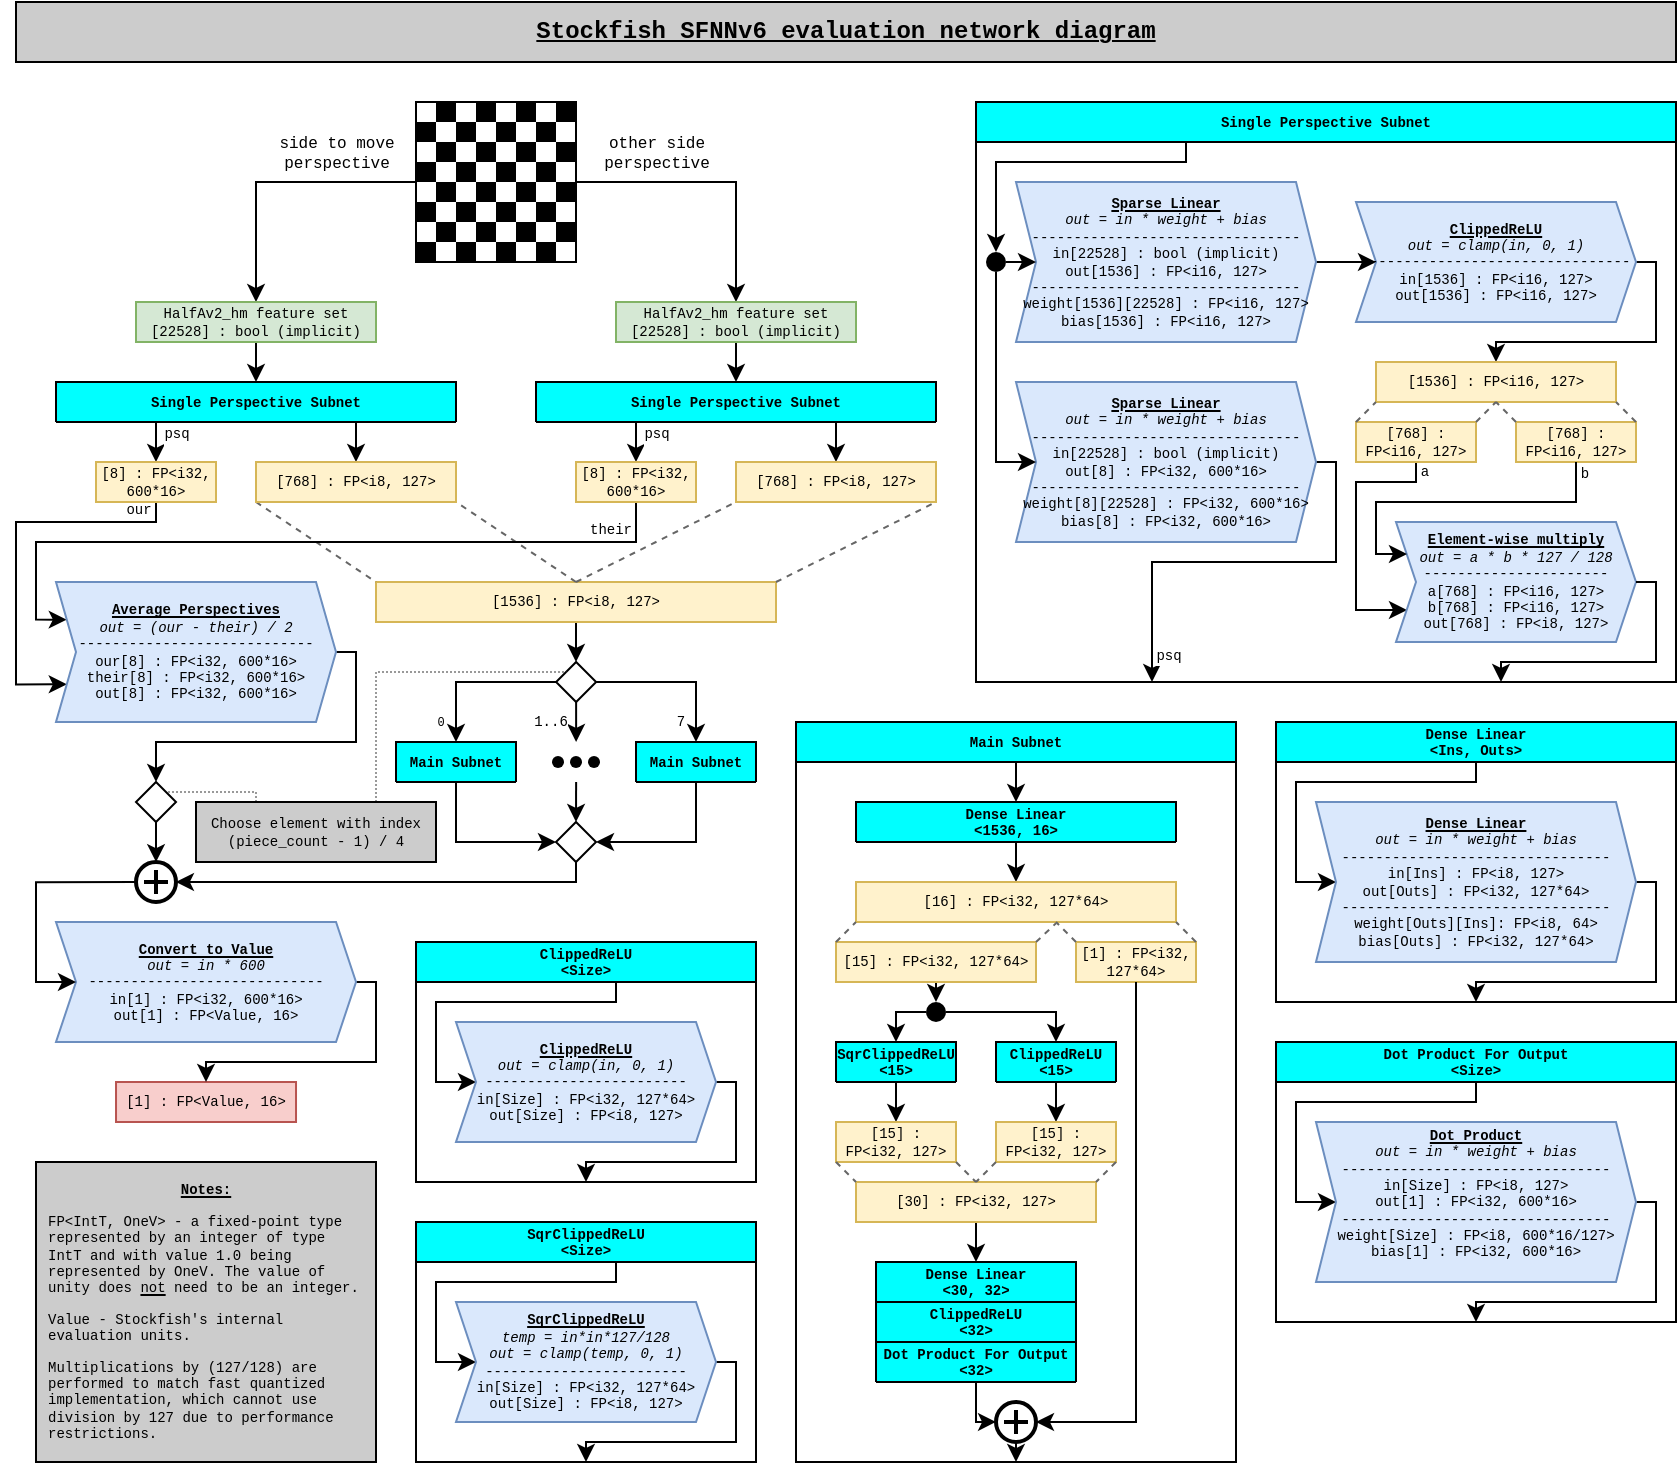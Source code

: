 <mxfile version="21.3.6" type="device">
  <diagram id="WEN0L9vgDvnMjeqGFGax" name="Page-1">
    <mxGraphModel dx="1431" dy="1332" grid="1" gridSize="10" guides="1" tooltips="1" connect="1" arrows="1" fold="1" page="1" pageScale="1" pageWidth="850" pageHeight="1100" math="0" shadow="0">
      <root>
        <mxCell id="0" />
        <mxCell id="1" parent="0" />
        <mxCell id="uz10yLNLv4WFwoIeB_5W-53" value="&lt;div style=&quot;font-size: 8px;&quot;&gt;other side &lt;/div&gt;&lt;div style=&quot;font-size: 8px;&quot;&gt;perspective&lt;/div&gt;&lt;div style=&quot;font-size: 8px;&quot;&gt;&lt;br style=&quot;font-size: 8px;&quot;&gt;&lt;/div&gt;" style="edgeStyle=orthogonalEdgeStyle;rounded=0;sketch=0;jumpStyle=none;orthogonalLoop=1;jettySize=auto;html=1;exitX=1;exitY=0.5;exitDx=0;exitDy=0;entryX=0.5;entryY=0;entryDx=0;entryDy=0;shadow=0;labelBackgroundColor=none;fontSize=8;strokeColor=#000000;fontFamily=Courier New;" parent="1" source="tzUv8KeWCW81negE_duC-151" target="tzUv8KeWCW81negE_duC-61" edge="1">
          <mxGeometry x="-0.429" y="10" relative="1" as="geometry">
            <mxPoint as="offset" />
            <mxPoint x="450" y="390" as="sourcePoint" />
            <mxPoint x="490" y="450" as="targetPoint" />
            <Array as="points">
              <mxPoint x="520" y="390" />
            </Array>
          </mxGeometry>
        </mxCell>
        <mxCell id="uz10yLNLv4WFwoIeB_5W-54" value="&lt;font style=&quot;font-size: 8px;&quot;&gt;side to move&lt;br style=&quot;font-size: 8px;&quot;&gt;&lt;/font&gt;&lt;div style=&quot;font-size: 8px;&quot;&gt;&lt;font style=&quot;font-size: 8px;&quot;&gt;perspective&lt;br style=&quot;font-size: 8px;&quot;&gt;&lt;/font&gt;&lt;/div&gt;&lt;div style=&quot;font-size: 8px;&quot;&gt;&lt;font style=&quot;font-size: 8px;&quot;&gt;&lt;br style=&quot;font-size: 8px;&quot;&gt;&lt;/font&gt;&lt;/div&gt;" style="edgeStyle=orthogonalEdgeStyle;rounded=0;sketch=0;jumpStyle=none;orthogonalLoop=1;jettySize=auto;html=1;exitX=0;exitY=0.5;exitDx=0;exitDy=0;shadow=0;labelBackgroundColor=none;fontSize=8;strokeColor=#000000;labelBorderColor=none;spacing=3;entryX=0.5;entryY=0;entryDx=0;entryDy=0;fontFamily=Courier New;" parent="1" source="tzUv8KeWCW81negE_duC-151" target="tzUv8KeWCW81negE_duC-48" edge="1">
          <mxGeometry x="-0.428" y="-10" relative="1" as="geometry">
            <mxPoint as="offset" />
            <mxPoint x="350" y="390" as="sourcePoint" />
            <mxPoint x="310" y="430" as="targetPoint" />
            <Array as="points">
              <mxPoint x="280" y="390" />
            </Array>
          </mxGeometry>
        </mxCell>
        <mxCell id="8hmfTA59ZN2ZGKohdV2Q-18" style="edgeStyle=orthogonalEdgeStyle;rounded=0;orthogonalLoop=1;jettySize=auto;html=1;exitX=0.5;exitY=1;exitDx=0;exitDy=0;entryX=0.5;entryY=0;entryDx=0;entryDy=0;fontFamily=Courier New;" parent="1" source="uz10yLNLv4WFwoIeB_5W-46" edge="1">
          <mxGeometry relative="1" as="geometry">
            <mxPoint x="440.0" y="630" as="targetPoint" />
          </mxGeometry>
        </mxCell>
        <mxCell id="uz10yLNLv4WFwoIeB_5W-46" value="&lt;font style=&quot;font-size: 7px;&quot;&gt;[1536] : FP&amp;lt;i8, 127&amp;gt;&lt;/font&gt;" style="rounded=0;whiteSpace=wrap;html=1;shadow=0;glass=0;sketch=0;fontSize=7;align=center;fillColor=#fff2cc;strokeColor=#d6b656;fontFamily=Courier New;" parent="1" vertex="1">
          <mxGeometry x="340" y="590" width="200" height="20" as="geometry" />
        </mxCell>
        <mxCell id="uz10yLNLv4WFwoIeB_5W-59" value="" style="endArrow=none;dashed=1;html=1;shadow=0;labelBackgroundColor=none;fontSize=9;strokeColor=#666666;entryX=0;entryY=1;entryDx=0;entryDy=0;exitX=0.5;exitY=0;exitDx=0;exitDy=0;fillColor=#f5f5f5;fontFamily=Courier New;" parent="1" source="uz10yLNLv4WFwoIeB_5W-46" target="tzUv8KeWCW81negE_duC-62" edge="1">
          <mxGeometry width="50" height="50" relative="1" as="geometry">
            <mxPoint x="395" y="620" as="sourcePoint" />
            <mxPoint x="470" y="570" as="targetPoint" />
          </mxGeometry>
        </mxCell>
        <mxCell id="uz10yLNLv4WFwoIeB_5W-60" value="" style="endArrow=none;dashed=1;html=1;shadow=0;labelBackgroundColor=none;fontSize=9;strokeColor=#666666;entryX=1;entryY=1;entryDx=0;entryDy=0;exitX=1;exitY=0;exitDx=0;exitDy=0;fillColor=#f5f5f5;fontFamily=Courier New;" parent="1" source="uz10yLNLv4WFwoIeB_5W-46" target="tzUv8KeWCW81negE_duC-62" edge="1">
          <mxGeometry width="50" height="50" relative="1" as="geometry">
            <mxPoint x="410" y="600" as="sourcePoint" />
            <mxPoint x="510" y="570" as="targetPoint" />
          </mxGeometry>
        </mxCell>
        <mxCell id="uz10yLNLv4WFwoIeB_5W-61" value="" style="endArrow=none;dashed=1;html=1;shadow=0;labelBackgroundColor=none;fontSize=9;strokeColor=#666666;entryX=1;entryY=1;entryDx=0;entryDy=0;exitX=0.5;exitY=0;exitDx=0;exitDy=0;fillColor=#f5f5f5;fontFamily=Courier New;" parent="1" source="uz10yLNLv4WFwoIeB_5W-46" target="tzUv8KeWCW81negE_duC-63" edge="1">
          <mxGeometry width="50" height="50" relative="1" as="geometry">
            <mxPoint x="420" y="610" as="sourcePoint" />
            <mxPoint x="330" y="570" as="targetPoint" />
          </mxGeometry>
        </mxCell>
        <mxCell id="uz10yLNLv4WFwoIeB_5W-62" value="" style="endArrow=none;dashed=1;html=1;shadow=0;labelBackgroundColor=none;fontSize=9;strokeColor=#666666;entryX=0;entryY=0;entryDx=0;entryDy=0;exitX=0;exitY=1;exitDx=0;exitDy=0;fillColor=#f5f5f5;fontFamily=Courier New;" parent="1" source="tzUv8KeWCW81negE_duC-63" target="uz10yLNLv4WFwoIeB_5W-46" edge="1">
          <mxGeometry width="50" height="50" relative="1" as="geometry">
            <mxPoint x="290" y="570" as="sourcePoint" />
            <mxPoint x="490" y="600" as="targetPoint" />
          </mxGeometry>
        </mxCell>
        <mxCell id="tzUv8KeWCW81negE_duC-1" value="Single Perspective Subnet" style="swimlane;fontFamily=Courier New;fontSize=7;fillColor=#00FFFF;startSize=20;gradientColor=none;swimlaneFillColor=none;" parent="1" vertex="1">
          <mxGeometry x="640" y="350" width="350" height="290" as="geometry">
            <mxRectangle x="20" y="380" width="180" height="23" as="alternateBounds" />
          </mxGeometry>
        </mxCell>
        <mxCell id="8hmfTA59ZN2ZGKohdV2Q-6" style="edgeStyle=orthogonalEdgeStyle;rounded=0;orthogonalLoop=1;jettySize=auto;html=1;exitX=1;exitY=0.5;exitDx=0;exitDy=0;entryX=0;entryY=0.5;entryDx=0;entryDy=0;fontFamily=Courier New;" parent="tzUv8KeWCW81negE_duC-1" source="tzUv8KeWCW81negE_duC-6" target="tzUv8KeWCW81negE_duC-19" edge="1">
          <mxGeometry relative="1" as="geometry">
            <Array as="points">
              <mxPoint x="190" y="80" />
              <mxPoint x="190" y="80" />
            </Array>
          </mxGeometry>
        </mxCell>
        <mxCell id="tzUv8KeWCW81negE_duC-6" value="&lt;div&gt;&lt;br style=&quot;font-size: 7px;&quot;&gt;&lt;/div&gt;&lt;div style=&quot;font-size: 7px;&quot;&gt;&lt;font style=&quot;font-size: 7px;&quot;&gt;&lt;u style=&quot;font-size: 7px;&quot;&gt;&lt;b style=&quot;font-size: 7px;&quot;&gt;Sparse Linear&lt;/b&gt;&lt;/u&gt;&lt;/font&gt;&lt;/div&gt;&lt;div style=&quot;font-size: 7px;&quot;&gt;&lt;font style=&quot;font-size: 7px;&quot;&gt;&lt;i&gt;&lt;span style=&quot;font-size: 7px;&quot;&gt;&lt;span style=&quot;font-size: 7px;&quot;&gt;out = in * weight + bias&lt;/span&gt;&lt;/span&gt;&lt;/i&gt;&lt;br&gt;&lt;/font&gt;&lt;/div&gt;&lt;div style=&quot;font-size: 7px;&quot;&gt;&lt;font&gt;--------------------------------&lt;/font&gt;&lt;br&gt;&lt;/div&gt;&lt;div&gt;&lt;font style=&quot;font-size: 7px;&quot;&gt;in[&lt;/font&gt;&lt;font style=&quot;font-size: 7px;&quot;&gt;22528&lt;/font&gt;&lt;font style=&quot;font-size: 7px;&quot;&gt;] : bool (implicit)&lt;/font&gt;&lt;br style=&quot;font-size: 7px;&quot;&gt;&lt;/div&gt;&lt;div&gt;&lt;font style=&quot;font-size: 7px;&quot;&gt;out[1536] : FP&amp;lt;i16, 127&amp;gt;&lt;/font&gt;&lt;/div&gt;&lt;div&gt;&lt;font&gt;--------------------------------&lt;/font&gt;&lt;/div&gt;&lt;div&gt;&lt;font style=&quot;font-size: 7px;&quot;&gt;weight[&lt;/font&gt;&lt;font style=&quot;font-size: 7px;&quot;&gt;&lt;font style=&quot;font-size: 7px;&quot;&gt;1536&lt;/font&gt;][&lt;/font&gt;&lt;font style=&quot;font-size: 7px;&quot;&gt;22528&lt;/font&gt;&lt;font style=&quot;font-size: 7px;&quot;&gt;] : FP&amp;lt;i16, 127&amp;gt;&lt;/font&gt;&lt;br style=&quot;font-size: 7px;&quot;&gt;&lt;font style=&quot;font-size: 7px;&quot;&gt;bias[&lt;/font&gt;&lt;font style=&quot;font-size: 7px;&quot;&gt;&lt;font style=&quot;font-size: 7px;&quot;&gt;1536&lt;/font&gt;] : FP&amp;lt;i16, 127&amp;gt;&lt;/font&gt;&lt;br style=&quot;font-size: 7px;&quot;&gt;&lt;br style=&quot;font-size: 7px;&quot;&gt;&lt;/div&gt;" style="shape=step;perimeter=stepPerimeter;whiteSpace=wrap;fixedSize=1;rounded=0;shadow=0;glass=0;sketch=0;fontSize=7;align=center;size=10;fillColor=#dae8fc;strokeColor=#6c8ebf;rotation=0;fontStyle=0;html=1;fontFamily=Courier New;" parent="tzUv8KeWCW81negE_duC-1" vertex="1">
          <mxGeometry x="20" y="40" width="150" height="80" as="geometry" />
        </mxCell>
        <mxCell id="8hmfTA59ZN2ZGKohdV2Q-103" style="edgeStyle=orthogonalEdgeStyle;rounded=0;orthogonalLoop=1;jettySize=auto;html=1;exitX=1;exitY=0.5;exitDx=0;exitDy=0;entryX=0.5;entryY=0;entryDx=0;entryDy=0;fontFamily=Courier New;fontSize=7;endArrow=classic;endFill=1;strokeColor=#000000;" parent="tzUv8KeWCW81negE_duC-1" source="tzUv8KeWCW81negE_duC-19" target="8hmfTA59ZN2ZGKohdV2Q-101" edge="1">
          <mxGeometry relative="1" as="geometry">
            <Array as="points">
              <mxPoint x="340" y="80" />
              <mxPoint x="340" y="120" />
              <mxPoint x="260" y="120" />
            </Array>
          </mxGeometry>
        </mxCell>
        <mxCell id="tzUv8KeWCW81negE_duC-19" value="&lt;font style=&quot;font-size: 7px;&quot;&gt;&lt;br style=&quot;font-size: 7px;&quot;&gt;&lt;/font&gt;&lt;div style=&quot;font-size: 7px;&quot;&gt;&lt;font style=&quot;font-size: 7px;&quot;&gt;&lt;u style=&quot;font-size: 7px;&quot;&gt;&lt;b style=&quot;font-size: 7px;&quot;&gt;ClippedReLU&lt;/b&gt;&lt;/u&gt;&lt;/font&gt;&lt;/div&gt;&lt;div style=&quot;font-size: 7px;&quot;&gt;&lt;font style=&quot;font-size: 7px;&quot;&gt;&lt;i&gt;&lt;span style=&quot;font-size: 7px;&quot;&gt;&lt;span style=&quot;font-size: 7px;&quot;&gt;out = clamp(in, 0, 1)&lt;/span&gt;&lt;/span&gt;&lt;/i&gt;&lt;u style=&quot;font-size: 7px;&quot;&gt;&lt;b style=&quot;font-size: 7px;&quot;&gt;&lt;br&gt;&lt;/b&gt;&lt;/u&gt;&lt;/font&gt;&lt;/div&gt;&lt;div align=&quot;center&quot;&gt;&lt;font&gt;--------------------------------&lt;/font&gt;&lt;/div&gt;&lt;div&gt;&lt;font style=&quot;font-size: 7px;&quot;&gt;in[&lt;/font&gt;&lt;font style=&quot;font-size: 7px;&quot;&gt;&lt;font style=&quot;font-size: 7px;&quot;&gt;1536&lt;/font&gt;] : &lt;/font&gt;&lt;font style=&quot;font-size: 7px;&quot;&gt;FP&amp;lt;i16, 127&amp;gt;&lt;/font&gt;&lt;/div&gt;&lt;div&gt;&lt;font style=&quot;font-size: 7px;&quot;&gt;out[&lt;/font&gt;&lt;font style=&quot;font-size: 7px;&quot;&gt;&lt;font style=&quot;font-size: 7px;&quot;&gt;1536&lt;/font&gt;] : FP&amp;lt;i16, 127&amp;gt;&lt;/font&gt;&lt;br style=&quot;font-size: 7px;&quot;&gt;&lt;/div&gt;&lt;font style=&quot;font-size: 7px;&quot;&gt;&lt;br style=&quot;font-size: 7px;&quot;&gt;&lt;/font&gt;" style="shape=step;perimeter=stepPerimeter;whiteSpace=wrap;fixedSize=1;rounded=0;shadow=0;glass=0;sketch=0;fontSize=7;align=center;size=10;fillColor=#dae8fc;strokeColor=#6c8ebf;rotation=0;fontStyle=0;html=1;fontFamily=Courier New;" parent="tzUv8KeWCW81negE_duC-1" vertex="1">
          <mxGeometry x="190" y="50" width="140" height="60" as="geometry" />
        </mxCell>
        <mxCell id="8hmfTA59ZN2ZGKohdV2Q-8" value="psq" style="edgeStyle=orthogonalEdgeStyle;rounded=0;orthogonalLoop=1;jettySize=auto;html=1;exitX=1;exitY=0.5;exitDx=0;exitDy=0;entryX=0.25;entryY=1;entryDx=0;entryDy=0;fontSize=7;fontFamily=Courier New;" parent="tzUv8KeWCW81negE_duC-1" source="8hmfTA59ZN2ZGKohdV2Q-1" target="tzUv8KeWCW81negE_duC-1" edge="1">
          <mxGeometry x="0.87" y="8" relative="1" as="geometry">
            <mxPoint x="60" y="310" as="targetPoint" />
            <Array as="points">
              <mxPoint x="180" y="180" />
              <mxPoint x="180" y="230" />
              <mxPoint x="88" y="230" />
              <mxPoint x="88" y="290" />
            </Array>
            <mxPoint as="offset" />
          </mxGeometry>
        </mxCell>
        <mxCell id="8hmfTA59ZN2ZGKohdV2Q-1" value="&lt;div&gt;&lt;br style=&quot;font-size: 7px;&quot;&gt;&lt;/div&gt;&lt;div style=&quot;font-size: 7px;&quot;&gt;&lt;font style=&quot;font-size: 7px;&quot;&gt;&lt;u style=&quot;font-size: 7px;&quot;&gt;&lt;b style=&quot;font-size: 7px;&quot;&gt;Sparse Linear&lt;/b&gt;&lt;/u&gt;&lt;/font&gt;&lt;/div&gt;&lt;div style=&quot;font-size: 7px;&quot;&gt;&lt;font style=&quot;font-size: 7px;&quot;&gt;&lt;i&gt;&lt;span style=&quot;font-size: 7px;&quot;&gt;&lt;span style=&quot;font-size: 7px;&quot;&gt;out = in * weight + bias&lt;/span&gt;&lt;/span&gt;&lt;/i&gt;&lt;br&gt;&lt;/font&gt;&lt;/div&gt;&lt;div style=&quot;font-size: 7px;&quot;&gt;&lt;font&gt;--------------------------------&lt;/font&gt;&lt;br&gt;&lt;/div&gt;&lt;div&gt;&lt;font style=&quot;font-size: 7px;&quot;&gt;in[&lt;/font&gt;&lt;font style=&quot;font-size: 7px;&quot;&gt;&lt;font style=&quot;font-size: 7px;&quot;&gt;22528&lt;/font&gt;] : bool (implicit)&lt;/font&gt;&lt;br style=&quot;font-size: 7px;&quot;&gt;&lt;/div&gt;&lt;div&gt;&lt;font style=&quot;font-size: 7px;&quot;&gt;out[8] : FP&amp;lt;i32, 600*16&amp;gt;&lt;/font&gt;&lt;/div&gt;&lt;div&gt;&lt;font&gt;--------------------------------&lt;/font&gt;&lt;/div&gt;&lt;div&gt;&lt;font style=&quot;font-size: 7px;&quot;&gt;weight[8][&lt;/font&gt;&lt;font style=&quot;font-size: 7px;&quot;&gt;&lt;font style=&quot;font-size: 7px;&quot;&gt;22528&lt;/font&gt;] : FP&amp;lt;i32, &lt;/font&gt;&lt;font style=&quot;font-size: 7px;&quot;&gt;&lt;font style=&quot;font-size: 7px;&quot;&gt;600*16&lt;/font&gt;&amp;gt;&lt;/font&gt;&lt;br style=&quot;font-size: 7px;&quot;&gt;&lt;font style=&quot;font-size: 7px;&quot;&gt;bias[8] : FP&amp;lt;i32, 600*16&amp;gt;&lt;/font&gt;&lt;br style=&quot;font-size: 7px;&quot;&gt;&lt;br style=&quot;font-size: 7px;&quot;&gt;&lt;/div&gt;" style="shape=step;perimeter=stepPerimeter;whiteSpace=wrap;fixedSize=1;rounded=0;shadow=0;glass=0;sketch=0;fontSize=7;align=center;size=10;fillColor=#dae8fc;strokeColor=#6c8ebf;rotation=0;fontStyle=0;html=1;fontFamily=Courier New;" parent="tzUv8KeWCW81negE_duC-1" vertex="1">
          <mxGeometry x="20" y="140" width="150" height="80" as="geometry" />
        </mxCell>
        <mxCell id="8hmfTA59ZN2ZGKohdV2Q-4" style="edgeStyle=orthogonalEdgeStyle;rounded=0;orthogonalLoop=1;jettySize=auto;html=1;exitX=1;exitY=0.5;exitDx=0;exitDy=0;entryX=0;entryY=0.5;entryDx=0;entryDy=0;fontFamily=Courier New;" parent="tzUv8KeWCW81negE_duC-1" source="8hmfTA59ZN2ZGKohdV2Q-2" target="tzUv8KeWCW81negE_duC-6" edge="1">
          <mxGeometry relative="1" as="geometry" />
        </mxCell>
        <mxCell id="8hmfTA59ZN2ZGKohdV2Q-5" style="edgeStyle=orthogonalEdgeStyle;rounded=0;orthogonalLoop=1;jettySize=auto;html=1;exitX=0.5;exitY=1;exitDx=0;exitDy=0;entryX=0;entryY=0.5;entryDx=0;entryDy=0;fontFamily=Courier New;" parent="tzUv8KeWCW81negE_duC-1" source="8hmfTA59ZN2ZGKohdV2Q-2" target="8hmfTA59ZN2ZGKohdV2Q-1" edge="1">
          <mxGeometry relative="1" as="geometry">
            <mxPoint x="10" y="170" as="targetPoint" />
            <Array as="points">
              <mxPoint x="10" y="180" />
            </Array>
          </mxGeometry>
        </mxCell>
        <mxCell id="8hmfTA59ZN2ZGKohdV2Q-2" value="" style="ellipse;fillColor=#000000;strokeColor=none;fontFamily=Courier New;" parent="tzUv8KeWCW81negE_duC-1" vertex="1">
          <mxGeometry x="5" y="75" width="10" height="10" as="geometry" />
        </mxCell>
        <mxCell id="8hmfTA59ZN2ZGKohdV2Q-3" value="" style="endArrow=classic;html=1;rounded=0;labelBackgroundColor=none;labelBorderColor=none;fontFamily=Courier New;fontSize=7;entryX=0.5;entryY=0;entryDx=0;entryDy=0;" parent="tzUv8KeWCW81negE_duC-1" target="8hmfTA59ZN2ZGKohdV2Q-2" edge="1">
          <mxGeometry width="50" height="50" relative="1" as="geometry">
            <mxPoint x="105" y="20" as="sourcePoint" />
            <mxPoint x="240" y="277" as="targetPoint" />
            <Array as="points">
              <mxPoint x="105" y="30" />
              <mxPoint x="10" y="30" />
            </Array>
          </mxGeometry>
        </mxCell>
        <mxCell id="8hmfTA59ZN2ZGKohdV2Q-101" value="[1536] : FP&amp;lt;i16, 127&amp;gt;" style="rounded=0;whiteSpace=wrap;html=1;shadow=0;glass=0;sketch=0;fontSize=7;align=center;fillColor=#fff2cc;strokeColor=#d6b656;fontFamily=Courier New;" parent="tzUv8KeWCW81negE_duC-1" vertex="1">
          <mxGeometry x="200" y="130" width="120" height="20" as="geometry" />
        </mxCell>
        <mxCell id="8hmfTA59ZN2ZGKohdV2Q-112" value="a" style="edgeStyle=orthogonalEdgeStyle;rounded=0;orthogonalLoop=1;jettySize=auto;html=1;exitX=0.5;exitY=1;exitDx=0;exitDy=0;entryX=0;entryY=0.75;entryDx=0;entryDy=0;fontFamily=Courier New;fontSize=7;endArrow=classic;endFill=1;strokeColor=#000000;" parent="tzUv8KeWCW81negE_duC-1" source="8hmfTA59ZN2ZGKohdV2Q-104" target="8hmfTA59ZN2ZGKohdV2Q-111" edge="1">
          <mxGeometry x="-0.933" y="4" relative="1" as="geometry">
            <mxPoint x="210" y="190" as="sourcePoint" />
            <Array as="points">
              <mxPoint x="220" y="190" />
              <mxPoint x="190" y="190" />
              <mxPoint x="190" y="254" />
              <mxPoint x="216" y="254" />
            </Array>
            <mxPoint as="offset" />
          </mxGeometry>
        </mxCell>
        <mxCell id="8hmfTA59ZN2ZGKohdV2Q-104" value="[768] : FP&amp;lt;i16, 127&amp;gt;" style="rounded=0;whiteSpace=wrap;html=1;shadow=0;glass=0;sketch=0;fontSize=7;align=center;fillColor=#fff2cc;strokeColor=#d6b656;fontFamily=Courier New;" parent="tzUv8KeWCW81negE_duC-1" vertex="1">
          <mxGeometry x="190" y="160" width="60" height="20" as="geometry" />
        </mxCell>
        <mxCell id="8hmfTA59ZN2ZGKohdV2Q-105" value="" style="endArrow=none;dashed=1;html=1;shadow=0;labelBackgroundColor=none;fontSize=9;strokeColor=#666666;entryX=0;entryY=1;entryDx=0;entryDy=0;exitX=0;exitY=0;exitDx=0;exitDy=0;fillColor=#f5f5f5;fontFamily=Courier New;" parent="tzUv8KeWCW81negE_duC-1" source="8hmfTA59ZN2ZGKohdV2Q-104" target="8hmfTA59ZN2ZGKohdV2Q-101" edge="1">
          <mxGeometry width="50" height="50" relative="1" as="geometry">
            <mxPoint x="110" y="240" as="sourcePoint" />
            <mxPoint x="190" y="200" as="targetPoint" />
          </mxGeometry>
        </mxCell>
        <mxCell id="8hmfTA59ZN2ZGKohdV2Q-106" value="" style="endArrow=none;dashed=1;html=1;shadow=0;labelBackgroundColor=none;fontSize=9;strokeColor=#666666;entryX=0.5;entryY=1;entryDx=0;entryDy=0;exitX=1;exitY=0;exitDx=0;exitDy=0;fillColor=#f5f5f5;fontFamily=Courier New;" parent="tzUv8KeWCW81negE_duC-1" source="8hmfTA59ZN2ZGKohdV2Q-104" target="8hmfTA59ZN2ZGKohdV2Q-101" edge="1">
          <mxGeometry width="50" height="50" relative="1" as="geometry">
            <mxPoint x="190" y="180" as="sourcePoint" />
            <mxPoint x="210" y="160" as="targetPoint" />
          </mxGeometry>
        </mxCell>
        <mxCell id="8hmfTA59ZN2ZGKohdV2Q-107" value="[768] : FP&amp;lt;i16, 127&amp;gt;" style="rounded=0;whiteSpace=wrap;html=1;shadow=0;glass=0;sketch=0;fontSize=7;align=center;fillColor=#fff2cc;strokeColor=#d6b656;fontFamily=Courier New;" parent="tzUv8KeWCW81negE_duC-1" vertex="1">
          <mxGeometry x="270" y="160" width="60" height="20" as="geometry" />
        </mxCell>
        <mxCell id="8hmfTA59ZN2ZGKohdV2Q-109" value="" style="endArrow=none;dashed=1;html=1;shadow=0;labelBackgroundColor=none;fontSize=9;strokeColor=#666666;entryX=0.5;entryY=1;entryDx=0;entryDy=0;exitX=0;exitY=0;exitDx=0;exitDy=0;fillColor=#f5f5f5;fontFamily=Courier New;" parent="tzUv8KeWCW81negE_duC-1" source="8hmfTA59ZN2ZGKohdV2Q-107" target="8hmfTA59ZN2ZGKohdV2Q-101" edge="1">
          <mxGeometry width="50" height="50" relative="1" as="geometry">
            <mxPoint x="260" y="180" as="sourcePoint" />
            <mxPoint x="270" y="160" as="targetPoint" />
          </mxGeometry>
        </mxCell>
        <mxCell id="8hmfTA59ZN2ZGKohdV2Q-110" value="" style="endArrow=none;dashed=1;html=1;shadow=0;labelBackgroundColor=none;fontSize=9;strokeColor=#666666;entryX=1;entryY=1;entryDx=0;entryDy=0;exitX=1;exitY=0;exitDx=0;exitDy=0;fillColor=#f5f5f5;fontFamily=Courier New;" parent="tzUv8KeWCW81negE_duC-1" source="8hmfTA59ZN2ZGKohdV2Q-107" target="8hmfTA59ZN2ZGKohdV2Q-101" edge="1">
          <mxGeometry width="50" height="50" relative="1" as="geometry">
            <mxPoint x="270" y="190" as="sourcePoint" />
            <mxPoint x="280" y="170" as="targetPoint" />
          </mxGeometry>
        </mxCell>
        <mxCell id="8hmfTA59ZN2ZGKohdV2Q-111" value="&lt;div&gt;&lt;br style=&quot;font-size: 7px;&quot;&gt;&lt;/div&gt;&lt;div style=&quot;font-size: 7px;&quot;&gt;&lt;font style=&quot;font-size: 7px;&quot;&gt;&lt;u style=&quot;font-size: 7px;&quot;&gt;&lt;b style=&quot;font-size: 7px;&quot;&gt;Element-wise multiply&lt;br&gt;&lt;/b&gt;&lt;/u&gt;&lt;/font&gt;&lt;/div&gt;&lt;div style=&quot;font-size: 7px;&quot;&gt;&lt;font style=&quot;font-size: 7px;&quot;&gt;&lt;i&gt;&lt;span style=&quot;font-size: 7px;&quot;&gt;&lt;span style=&quot;font-size: 7px;&quot;&gt;out = a * b * 127 / 128&lt;/span&gt;&lt;/span&gt;&lt;/i&gt;&lt;br&gt;&lt;/font&gt;&lt;/div&gt;&lt;div style=&quot;font-size: 7px;&quot;&gt;&lt;font&gt;----------------------&lt;/font&gt;&lt;br&gt;&lt;/div&gt;&lt;div&gt;&lt;font style=&quot;font-size: 7px;&quot;&gt;a[768&lt;/font&gt;&lt;font style=&quot;font-size: 7px;&quot;&gt;] : FP&amp;lt;i16, 127&amp;gt;&lt;/font&gt;&lt;font&gt;&lt;/font&gt;&lt;br&gt;&lt;div&gt;&lt;font style=&quot;font-size: 7px;&quot;&gt;b[768&lt;/font&gt;&lt;font style=&quot;font-size: 7px;&quot;&gt;] : FP&amp;lt;i16, 127&amp;gt;&lt;/font&gt;&lt;/div&gt;&lt;/div&gt;&lt;div&gt;&lt;font style=&quot;font-size: 7px;&quot;&gt;out[768] : FP&amp;lt;i8, 127&amp;gt;&lt;/font&gt;&lt;br style=&quot;font-size: 7px;&quot;&gt;&lt;br style=&quot;font-size: 7px;&quot;&gt;&lt;/div&gt;" style="shape=step;perimeter=stepPerimeter;whiteSpace=wrap;fixedSize=1;rounded=0;shadow=0;glass=0;sketch=0;fontSize=7;align=center;size=10;fillColor=#dae8fc;strokeColor=#6c8ebf;rotation=0;fontStyle=0;html=1;fontFamily=Courier New;" parent="tzUv8KeWCW81negE_duC-1" vertex="1">
          <mxGeometry x="210" y="210" width="120" height="60" as="geometry" />
        </mxCell>
        <mxCell id="8hmfTA59ZN2ZGKohdV2Q-114" value="b" style="edgeStyle=orthogonalEdgeStyle;rounded=0;orthogonalLoop=1;jettySize=auto;html=1;exitX=0.5;exitY=1;exitDx=0;exitDy=0;fontFamily=Courier New;fontSize=7;endArrow=classic;endFill=1;strokeColor=#000000;entryX=0;entryY=0.25;entryDx=0;entryDy=0;" parent="tzUv8KeWCW81negE_duC-1" source="8hmfTA59ZN2ZGKohdV2Q-107" target="8hmfTA59ZN2ZGKohdV2Q-111" edge="1">
          <mxGeometry x="-0.934" y="4" relative="1" as="geometry">
            <mxPoint x="200" y="250" as="targetPoint" />
            <mxPoint x="290" y="190" as="sourcePoint" />
            <Array as="points">
              <mxPoint x="300" y="200" />
              <mxPoint x="200" y="200" />
              <mxPoint x="200" y="226" />
              <mxPoint x="216" y="226" />
            </Array>
            <mxPoint as="offset" />
          </mxGeometry>
        </mxCell>
        <mxCell id="8hmfTA59ZN2ZGKohdV2Q-115" style="edgeStyle=orthogonalEdgeStyle;rounded=0;orthogonalLoop=1;jettySize=auto;html=1;exitX=1;exitY=0.5;exitDx=0;exitDy=0;fontFamily=Courier New;fontSize=7;endArrow=classic;endFill=1;strokeColor=#000000;entryX=0.75;entryY=1;entryDx=0;entryDy=0;" parent="tzUv8KeWCW81negE_duC-1" source="8hmfTA59ZN2ZGKohdV2Q-111" target="tzUv8KeWCW81negE_duC-1" edge="1">
          <mxGeometry relative="1" as="geometry">
            <mxPoint x="400" y="320" as="targetPoint" />
            <Array as="points">
              <mxPoint x="340" y="240" />
              <mxPoint x="340" y="280" />
              <mxPoint x="262" y="280" />
            </Array>
          </mxGeometry>
        </mxCell>
        <mxCell id="8hmfTA59ZN2ZGKohdV2Q-10" style="edgeStyle=orthogonalEdgeStyle;rounded=0;orthogonalLoop=1;jettySize=auto;html=1;exitX=0.75;exitY=1;exitDx=0;exitDy=0;entryX=0.5;entryY=0;entryDx=0;entryDy=0;fontFamily=Courier New;" parent="1" source="tzUv8KeWCW81negE_duC-25" target="tzUv8KeWCW81negE_duC-63" edge="1">
          <mxGeometry relative="1" as="geometry">
            <Array as="points">
              <mxPoint x="330" y="530" />
            </Array>
          </mxGeometry>
        </mxCell>
        <mxCell id="8hmfTA59ZN2ZGKohdV2Q-14" value="&#xa;psq&#xa;&#xa;" style="edgeStyle=orthogonalEdgeStyle;rounded=0;orthogonalLoop=1;jettySize=auto;html=1;exitX=0.25;exitY=1;exitDx=0;exitDy=0;entryX=0.5;entryY=0;entryDx=0;entryDy=0;fontSize=7;fontFamily=Courier New;" parent="1" source="tzUv8KeWCW81negE_duC-25" target="8hmfTA59ZN2ZGKohdV2Q-13" edge="1">
          <mxGeometry y="10" relative="1" as="geometry">
            <Array as="points">
              <mxPoint x="230" y="520" />
              <mxPoint x="230" y="520" />
            </Array>
            <mxPoint as="offset" />
          </mxGeometry>
        </mxCell>
        <mxCell id="tzUv8KeWCW81negE_duC-25" value="Single Perspective Subnet" style="swimlane;fontFamily=Courier New;fontSize=7;fillColor=#00FFFF;" parent="1" vertex="1" collapsed="1">
          <mxGeometry x="180" y="490" width="200" height="20" as="geometry">
            <mxRectangle x="260" y="490" width="200" height="300" as="alternateBounds" />
          </mxGeometry>
        </mxCell>
        <mxCell id="tzUv8KeWCW81negE_duC-26" style="edgeStyle=orthogonalEdgeStyle;rounded=0;orthogonalLoop=1;jettySize=auto;html=1;exitX=0.5;exitY=1;exitDx=0;exitDy=0;entryX=0;entryY=0.5;entryDx=0;entryDy=0;labelBackgroundColor=none;labelBorderColor=none;fontFamily=Courier New;fontSize=8;" parent="tzUv8KeWCW81negE_duC-25" source="tzUv8KeWCW81negE_duC-27" target="tzUv8KeWCW81negE_duC-30" edge="1">
          <mxGeometry relative="1" as="geometry">
            <Array as="points">
              <mxPoint x="100" y="70" />
              <mxPoint x="10" y="70" />
              <mxPoint x="10" y="120" />
            </Array>
          </mxGeometry>
        </mxCell>
        <mxCell id="tzUv8KeWCW81negE_duC-27" value="&lt;font style=&quot;font-size: 7px;&quot; face=&quot;Courier New&quot;&gt;[40960] : bool (implicit)&lt;br style=&quot;font-size: 7px;&quot;&gt;&lt;/font&gt;" style="rounded=0;whiteSpace=wrap;html=1;shadow=0;glass=0;sketch=0;fontSize=7;align=center;fillColor=#d5e8d4;strokeColor=#82b366;" parent="tzUv8KeWCW81negE_duC-25" vertex="1">
          <mxGeometry x="40" y="40" width="120" height="20" as="geometry" />
        </mxCell>
        <mxCell id="tzUv8KeWCW81negE_duC-28" style="edgeStyle=orthogonalEdgeStyle;rounded=0;orthogonalLoop=1;jettySize=auto;html=1;fontFamily=Helvetica;fontSize=8;" parent="tzUv8KeWCW81negE_duC-25" edge="1">
          <mxGeometry relative="1" as="geometry">
            <mxPoint x="100" y="23" as="sourcePoint" />
            <mxPoint x="100" y="40" as="targetPoint" />
          </mxGeometry>
        </mxCell>
        <mxCell id="tzUv8KeWCW81negE_duC-29" style="edgeStyle=orthogonalEdgeStyle;rounded=0;orthogonalLoop=1;jettySize=auto;html=1;exitX=1;exitY=0.5;exitDx=0;exitDy=0;entryX=0;entryY=0.5;entryDx=0;entryDy=0;labelBackgroundColor=none;labelBorderColor=none;fontFamily=Courier New;fontSize=7;" parent="tzUv8KeWCW81negE_duC-25" source="tzUv8KeWCW81negE_duC-30" target="tzUv8KeWCW81negE_duC-32" edge="1">
          <mxGeometry relative="1" as="geometry">
            <Array as="points">
              <mxPoint x="190" y="120" />
              <mxPoint x="190" y="170" />
              <mxPoint x="10" y="170" />
              <mxPoint x="10" y="210" />
            </Array>
          </mxGeometry>
        </mxCell>
        <mxCell id="tzUv8KeWCW81negE_duC-30" value="&lt;div&gt;&lt;br style=&quot;font-size: 7px;&quot;&gt;&lt;/div&gt;&lt;div style=&quot;font-size: 7px;&quot;&gt;&lt;font style=&quot;font-size: 7px;&quot; face=&quot;Courier New&quot;&gt;&lt;u style=&quot;font-size: 7px;&quot;&gt;&lt;b style=&quot;font-size: 7px;&quot;&gt;Linear&lt;/b&gt;&lt;/u&gt;&lt;/font&gt;&lt;/div&gt;&lt;div style=&quot;font-size: 7px;&quot;&gt;&lt;font style=&quot;font-size: 7px;&quot; face=&quot;Courier New&quot;&gt;&lt;i&gt;&lt;span style=&quot;font-size: 7px;&quot;&gt;&lt;span style=&quot;font-size: 7px;&quot;&gt;out = in * weight + bias&lt;/span&gt;&lt;/span&gt;&lt;/i&gt;&lt;br&gt;&lt;/font&gt;&lt;/div&gt;&lt;div style=&quot;font-size: 7px;&quot;&gt;&lt;font face=&quot;Courier New&quot;&gt;------------------------------------&lt;/font&gt;&lt;br&gt;&lt;/div&gt;&lt;div&gt;&lt;font style=&quot;font-size: 7px;&quot; face=&quot;Courier New&quot;&gt;in[40960] : bool (implicit)&lt;/font&gt;&lt;br style=&quot;font-size: 7px;&quot;&gt;&lt;/div&gt;&lt;div&gt;&lt;font style=&quot;font-size: 7px;&quot; face=&quot;Courier New&quot;&gt;out[256] : FP&amp;lt;i16, 127&amp;gt;&lt;/font&gt;&lt;/div&gt;&lt;div&gt;&lt;font face=&quot;Courier New&quot;&gt;------------------------------------&lt;/font&gt;&lt;/div&gt;&lt;div&gt;&lt;font style=&quot;font-size: 7px;&quot; face=&quot;Courier New&quot;&gt;weight[256][40960] : FP&amp;lt;i16, 127&amp;gt;&lt;/font&gt;&lt;br style=&quot;font-size: 7px;&quot;&gt;&lt;font style=&quot;font-size: 7px;&quot; face=&quot;Courier New&quot;&gt;bias[256] : FP&amp;lt;i16, 127&amp;gt;&lt;/font&gt;&lt;br style=&quot;font-size: 7px;&quot;&gt;&lt;br style=&quot;font-size: 7px;&quot;&gt;&lt;/div&gt;" style="shape=step;perimeter=stepPerimeter;whiteSpace=wrap;fixedSize=1;rounded=0;shadow=0;glass=0;sketch=0;fontSize=7;align=center;size=10;fillColor=#dae8fc;strokeColor=#6c8ebf;rotation=0;fontStyle=0;html=1;" parent="tzUv8KeWCW81negE_duC-25" vertex="1">
          <mxGeometry x="20" y="80" width="160" height="80" as="geometry" />
        </mxCell>
        <mxCell id="tzUv8KeWCW81negE_duC-31" style="edgeStyle=orthogonalEdgeStyle;rounded=0;orthogonalLoop=1;jettySize=auto;html=1;exitX=1;exitY=0.5;exitDx=0;exitDy=0;entryX=0.5;entryY=0;entryDx=0;entryDy=0;labelBackgroundColor=none;labelBorderColor=none;fontFamily=Courier New;fontSize=7;" parent="tzUv8KeWCW81negE_duC-25" source="tzUv8KeWCW81negE_duC-32" target="tzUv8KeWCW81negE_duC-34" edge="1">
          <mxGeometry relative="1" as="geometry">
            <Array as="points">
              <mxPoint x="190" y="210" />
              <mxPoint x="190" y="250" />
              <mxPoint x="100" y="250" />
            </Array>
          </mxGeometry>
        </mxCell>
        <mxCell id="tzUv8KeWCW81negE_duC-32" value="&lt;font style=&quot;font-size: 7px;&quot; face=&quot;Courier New&quot;&gt;&lt;br style=&quot;font-size: 7px;&quot;&gt;&lt;/font&gt;&lt;div style=&quot;font-size: 7px;&quot;&gt;&lt;font style=&quot;font-size: 7px;&quot; face=&quot;Courier New&quot;&gt;&lt;u style=&quot;font-size: 7px;&quot;&gt;&lt;b style=&quot;font-size: 7px;&quot;&gt;ClippedReLU&lt;/b&gt;&lt;/u&gt;&lt;/font&gt;&lt;/div&gt;&lt;div style=&quot;font-size: 7px;&quot;&gt;&lt;font style=&quot;font-size: 7px;&quot; face=&quot;Courier New&quot;&gt;&lt;i&gt;&lt;span style=&quot;font-size: 7px;&quot;&gt;&lt;span style=&quot;font-size: 7px;&quot;&gt;out = clamp(in, 0, 1)&lt;/span&gt;&lt;/span&gt;&lt;/i&gt;&lt;u style=&quot;font-size: 7px;&quot;&gt;&lt;b style=&quot;font-size: 7px;&quot;&gt;&lt;br&gt;&lt;/b&gt;&lt;/u&gt;&lt;/font&gt;&lt;/div&gt;&lt;div align=&quot;center&quot;&gt;&lt;font face=&quot;Courier New&quot;&gt;------------------------------------&lt;/font&gt;&lt;font style=&quot;font-size: 7px;&quot; face=&quot;Courier New&quot;&gt;&lt;/font&gt;&lt;/div&gt;&lt;div&gt;&lt;font style=&quot;font-size: 7px;&quot; face=&quot;Courier New&quot;&gt;in[256] : &lt;/font&gt;&lt;font style=&quot;font-size: 7px;&quot; face=&quot;Courier New&quot;&gt;FP&amp;lt;i16, 127&amp;gt;&lt;/font&gt;&lt;/div&gt;&lt;div&gt;&lt;font style=&quot;font-size: 7px;&quot; face=&quot;Courier New&quot;&gt;out[256] : FP&amp;lt;i16, 127&amp;gt;&lt;/font&gt;&lt;br style=&quot;font-size: 7px;&quot;&gt;&lt;/div&gt;&lt;font style=&quot;font-size: 7px;&quot; face=&quot;Courier New&quot;&gt;&lt;br style=&quot;font-size: 7px;&quot;&gt;&lt;/font&gt;" style="shape=step;perimeter=stepPerimeter;whiteSpace=wrap;fixedSize=1;rounded=0;shadow=0;glass=0;sketch=0;fontSize=7;align=center;size=10;fillColor=#dae8fc;strokeColor=#6c8ebf;rotation=0;fontStyle=0;html=1;" parent="tzUv8KeWCW81negE_duC-25" vertex="1">
          <mxGeometry x="20" y="180" width="160" height="60" as="geometry" />
        </mxCell>
        <mxCell id="tzUv8KeWCW81negE_duC-33" style="edgeStyle=orthogonalEdgeStyle;rounded=0;orthogonalLoop=1;jettySize=auto;html=1;exitX=0.5;exitY=1;exitDx=0;exitDy=0;entryX=0.5;entryY=1;entryDx=0;entryDy=0;labelBackgroundColor=none;labelBorderColor=none;fontFamily=Courier New;fontSize=7;" parent="tzUv8KeWCW81negE_duC-25" source="tzUv8KeWCW81negE_duC-34" target="tzUv8KeWCW81negE_duC-25" edge="1">
          <mxGeometry relative="1" as="geometry" />
        </mxCell>
        <mxCell id="tzUv8KeWCW81negE_duC-34" value="[256] : FP&amp;lt;i16, 127&amp;gt;" style="rounded=0;whiteSpace=wrap;html=1;shadow=0;glass=0;sketch=0;fontSize=7;align=center;fillColor=#fff2cc;strokeColor=#d6b656;fontFamily=Courier New;" parent="tzUv8KeWCW81negE_duC-25" vertex="1">
          <mxGeometry x="50" y="260" width="100" height="20" as="geometry" />
        </mxCell>
        <mxCell id="tzUv8KeWCW81negE_duC-49" style="edgeStyle=orthogonalEdgeStyle;rounded=0;orthogonalLoop=1;jettySize=auto;html=1;exitX=0.5;exitY=1;exitDx=0;exitDy=0;entryX=0.5;entryY=0;entryDx=0;entryDy=0;labelBackgroundColor=none;labelBorderColor=none;fontFamily=Courier New;fontSize=7;" parent="1" source="tzUv8KeWCW81negE_duC-48" target="tzUv8KeWCW81negE_duC-25" edge="1">
          <mxGeometry relative="1" as="geometry">
            <Array as="points">
              <mxPoint x="280" y="470" />
              <mxPoint x="280" y="470" />
            </Array>
          </mxGeometry>
        </mxCell>
        <mxCell id="tzUv8KeWCW81negE_duC-48" value="&lt;font style=&quot;font-size: 7px;&quot;&gt;&lt;font style=&quot;font-size: 7px;&quot;&gt;&lt;/font&gt;&lt;/font&gt;&lt;div&gt;&lt;font style=&quot;font-size: 7px;&quot;&gt;HalfAv2_hm feature set&lt;/font&gt;&lt;/div&gt;&lt;font style=&quot;font-size: 7px;&quot;&gt;[22528] : bool (implicit)&lt;br style=&quot;font-size: 7px;&quot;&gt;&lt;/font&gt;" style="rounded=0;whiteSpace=wrap;html=1;shadow=0;glass=0;sketch=0;fontSize=7;align=center;fillColor=#d5e8d4;strokeColor=#82b366;fontFamily=Courier New;" parent="1" vertex="1">
          <mxGeometry x="220" y="450" width="120" height="20" as="geometry" />
        </mxCell>
        <mxCell id="8hmfTA59ZN2ZGKohdV2Q-9" style="edgeStyle=orthogonalEdgeStyle;rounded=0;orthogonalLoop=1;jettySize=auto;html=1;exitX=0.75;exitY=1;exitDx=0;exitDy=0;entryX=0.5;entryY=0;entryDx=0;entryDy=0;fontFamily=Courier New;" parent="1" source="tzUv8KeWCW81negE_duC-50" target="tzUv8KeWCW81negE_duC-62" edge="1">
          <mxGeometry relative="1" as="geometry" />
        </mxCell>
        <mxCell id="8hmfTA59ZN2ZGKohdV2Q-19" value="&#xa;psq&#xa;&#xa;" style="edgeStyle=orthogonalEdgeStyle;rounded=0;orthogonalLoop=1;jettySize=auto;html=1;exitX=0.25;exitY=1;exitDx=0;exitDy=0;entryX=0.5;entryY=0;entryDx=0;entryDy=0;fontSize=7;fontFamily=Courier New;" parent="1" source="tzUv8KeWCW81negE_duC-50" target="8hmfTA59ZN2ZGKohdV2Q-11" edge="1">
          <mxGeometry y="10" relative="1" as="geometry">
            <mxPoint as="offset" />
          </mxGeometry>
        </mxCell>
        <mxCell id="tzUv8KeWCW81negE_duC-50" value="Single Perspective Subnet" style="swimlane;fontFamily=Courier New;fontSize=7;fillColor=#00FFFF;" parent="1" vertex="1" collapsed="1">
          <mxGeometry x="420" y="490" width="200" height="20" as="geometry">
            <mxRectangle x="260" y="450" width="200" height="300" as="alternateBounds" />
          </mxGeometry>
        </mxCell>
        <mxCell id="tzUv8KeWCW81negE_duC-51" style="edgeStyle=orthogonalEdgeStyle;rounded=0;orthogonalLoop=1;jettySize=auto;html=1;exitX=0.5;exitY=1;exitDx=0;exitDy=0;entryX=0;entryY=0.5;entryDx=0;entryDy=0;labelBackgroundColor=none;labelBorderColor=none;fontFamily=Courier New;fontSize=8;" parent="tzUv8KeWCW81negE_duC-50" source="tzUv8KeWCW81negE_duC-52" target="tzUv8KeWCW81negE_duC-55" edge="1">
          <mxGeometry relative="1" as="geometry">
            <Array as="points">
              <mxPoint x="100" y="70" />
              <mxPoint x="10" y="70" />
              <mxPoint x="10" y="120" />
            </Array>
          </mxGeometry>
        </mxCell>
        <mxCell id="tzUv8KeWCW81negE_duC-52" value="&lt;font style=&quot;font-size: 7px;&quot; face=&quot;Courier New&quot;&gt;[40960] : bool (implicit)&lt;br style=&quot;font-size: 7px;&quot;&gt;&lt;/font&gt;" style="rounded=0;whiteSpace=wrap;html=1;shadow=0;glass=0;sketch=0;fontSize=7;align=center;fillColor=#d5e8d4;strokeColor=#82b366;" parent="tzUv8KeWCW81negE_duC-50" vertex="1">
          <mxGeometry x="40" y="40" width="120" height="20" as="geometry" />
        </mxCell>
        <mxCell id="tzUv8KeWCW81negE_duC-53" style="edgeStyle=orthogonalEdgeStyle;rounded=0;orthogonalLoop=1;jettySize=auto;html=1;fontFamily=Helvetica;fontSize=8;" parent="tzUv8KeWCW81negE_duC-50" edge="1">
          <mxGeometry relative="1" as="geometry">
            <mxPoint x="100" y="23" as="sourcePoint" />
            <mxPoint x="100" y="40" as="targetPoint" />
          </mxGeometry>
        </mxCell>
        <mxCell id="tzUv8KeWCW81negE_duC-54" style="edgeStyle=orthogonalEdgeStyle;rounded=0;orthogonalLoop=1;jettySize=auto;html=1;exitX=1;exitY=0.5;exitDx=0;exitDy=0;entryX=0;entryY=0.5;entryDx=0;entryDy=0;labelBackgroundColor=none;labelBorderColor=none;fontFamily=Courier New;fontSize=7;" parent="tzUv8KeWCW81negE_duC-50" source="tzUv8KeWCW81negE_duC-55" target="tzUv8KeWCW81negE_duC-57" edge="1">
          <mxGeometry relative="1" as="geometry">
            <Array as="points">
              <mxPoint x="190" y="120" />
              <mxPoint x="190" y="170" />
              <mxPoint x="10" y="170" />
              <mxPoint x="10" y="210" />
            </Array>
          </mxGeometry>
        </mxCell>
        <mxCell id="tzUv8KeWCW81negE_duC-55" value="&lt;div&gt;&lt;br style=&quot;font-size: 7px;&quot;&gt;&lt;/div&gt;&lt;div style=&quot;font-size: 7px;&quot;&gt;&lt;font style=&quot;font-size: 7px;&quot; face=&quot;Courier New&quot;&gt;&lt;u style=&quot;font-size: 7px;&quot;&gt;&lt;b style=&quot;font-size: 7px;&quot;&gt;Linear&lt;/b&gt;&lt;/u&gt;&lt;/font&gt;&lt;/div&gt;&lt;div style=&quot;font-size: 7px;&quot;&gt;&lt;font style=&quot;font-size: 7px;&quot; face=&quot;Courier New&quot;&gt;&lt;i&gt;&lt;span style=&quot;font-size: 7px;&quot;&gt;&lt;span style=&quot;font-size: 7px;&quot;&gt;out = in * weight + bias&lt;/span&gt;&lt;/span&gt;&lt;/i&gt;&lt;br&gt;&lt;/font&gt;&lt;/div&gt;&lt;div style=&quot;font-size: 7px;&quot;&gt;&lt;font face=&quot;Courier New&quot;&gt;------------------------------------&lt;/font&gt;&lt;br&gt;&lt;/div&gt;&lt;div&gt;&lt;font style=&quot;font-size: 7px;&quot; face=&quot;Courier New&quot;&gt;in[40960] : bool (implicit)&lt;/font&gt;&lt;br style=&quot;font-size: 7px;&quot;&gt;&lt;/div&gt;&lt;div&gt;&lt;font style=&quot;font-size: 7px;&quot; face=&quot;Courier New&quot;&gt;out[256] : FP&amp;lt;i16, 127&amp;gt;&lt;/font&gt;&lt;/div&gt;&lt;div&gt;&lt;font face=&quot;Courier New&quot;&gt;------------------------------------&lt;/font&gt;&lt;/div&gt;&lt;div&gt;&lt;font style=&quot;font-size: 7px;&quot; face=&quot;Courier New&quot;&gt;weight[256][40960] : FP&amp;lt;i16, 127&amp;gt;&lt;/font&gt;&lt;br style=&quot;font-size: 7px;&quot;&gt;&lt;font style=&quot;font-size: 7px;&quot; face=&quot;Courier New&quot;&gt;bias[256] : FP&amp;lt;i16, 127&amp;gt;&lt;/font&gt;&lt;br style=&quot;font-size: 7px;&quot;&gt;&lt;br style=&quot;font-size: 7px;&quot;&gt;&lt;/div&gt;" style="shape=step;perimeter=stepPerimeter;whiteSpace=wrap;fixedSize=1;rounded=0;shadow=0;glass=0;sketch=0;fontSize=7;align=center;size=10;fillColor=#dae8fc;strokeColor=#6c8ebf;rotation=0;fontStyle=0;html=1;" parent="tzUv8KeWCW81negE_duC-50" vertex="1">
          <mxGeometry x="20" y="80" width="160" height="80" as="geometry" />
        </mxCell>
        <mxCell id="tzUv8KeWCW81negE_duC-56" style="edgeStyle=orthogonalEdgeStyle;rounded=0;orthogonalLoop=1;jettySize=auto;html=1;exitX=1;exitY=0.5;exitDx=0;exitDy=0;entryX=0.5;entryY=0;entryDx=0;entryDy=0;labelBackgroundColor=none;labelBorderColor=none;fontFamily=Courier New;fontSize=7;" parent="tzUv8KeWCW81negE_duC-50" source="tzUv8KeWCW81negE_duC-57" target="tzUv8KeWCW81negE_duC-59" edge="1">
          <mxGeometry relative="1" as="geometry">
            <Array as="points">
              <mxPoint x="190" y="210" />
              <mxPoint x="190" y="250" />
              <mxPoint x="100" y="250" />
            </Array>
          </mxGeometry>
        </mxCell>
        <mxCell id="tzUv8KeWCW81negE_duC-57" value="&lt;font style=&quot;font-size: 7px;&quot; face=&quot;Courier New&quot;&gt;&lt;br style=&quot;font-size: 7px;&quot;&gt;&lt;/font&gt;&lt;div style=&quot;font-size: 7px;&quot;&gt;&lt;font style=&quot;font-size: 7px;&quot; face=&quot;Courier New&quot;&gt;&lt;u style=&quot;font-size: 7px;&quot;&gt;&lt;b style=&quot;font-size: 7px;&quot;&gt;ClippedReLU&lt;/b&gt;&lt;/u&gt;&lt;/font&gt;&lt;/div&gt;&lt;div style=&quot;font-size: 7px;&quot;&gt;&lt;font style=&quot;font-size: 7px;&quot; face=&quot;Courier New&quot;&gt;&lt;i&gt;&lt;span style=&quot;font-size: 7px;&quot;&gt;&lt;span style=&quot;font-size: 7px;&quot;&gt;out = clamp(in, 0, 1)&lt;/span&gt;&lt;/span&gt;&lt;/i&gt;&lt;u style=&quot;font-size: 7px;&quot;&gt;&lt;b style=&quot;font-size: 7px;&quot;&gt;&lt;br&gt;&lt;/b&gt;&lt;/u&gt;&lt;/font&gt;&lt;/div&gt;&lt;div align=&quot;center&quot;&gt;&lt;font face=&quot;Courier New&quot;&gt;------------------------------------&lt;/font&gt;&lt;font style=&quot;font-size: 7px;&quot; face=&quot;Courier New&quot;&gt;&lt;/font&gt;&lt;/div&gt;&lt;div&gt;&lt;font style=&quot;font-size: 7px;&quot; face=&quot;Courier New&quot;&gt;in[256] : &lt;/font&gt;&lt;font style=&quot;font-size: 7px;&quot; face=&quot;Courier New&quot;&gt;FP&amp;lt;i16, 127&amp;gt;&lt;/font&gt;&lt;/div&gt;&lt;div&gt;&lt;font style=&quot;font-size: 7px;&quot; face=&quot;Courier New&quot;&gt;out[256] : FP&amp;lt;i16, 127&amp;gt;&lt;/font&gt;&lt;br style=&quot;font-size: 7px;&quot;&gt;&lt;/div&gt;&lt;font style=&quot;font-size: 7px;&quot; face=&quot;Courier New&quot;&gt;&lt;br style=&quot;font-size: 7px;&quot;&gt;&lt;/font&gt;" style="shape=step;perimeter=stepPerimeter;whiteSpace=wrap;fixedSize=1;rounded=0;shadow=0;glass=0;sketch=0;fontSize=7;align=center;size=10;fillColor=#dae8fc;strokeColor=#6c8ebf;rotation=0;fontStyle=0;html=1;" parent="tzUv8KeWCW81negE_duC-50" vertex="1">
          <mxGeometry x="20" y="180" width="160" height="60" as="geometry" />
        </mxCell>
        <mxCell id="tzUv8KeWCW81negE_duC-58" style="edgeStyle=orthogonalEdgeStyle;rounded=0;orthogonalLoop=1;jettySize=auto;html=1;exitX=0.5;exitY=1;exitDx=0;exitDy=0;entryX=0.5;entryY=1;entryDx=0;entryDy=0;labelBackgroundColor=none;labelBorderColor=none;fontFamily=Courier New;fontSize=7;" parent="tzUv8KeWCW81negE_duC-50" source="tzUv8KeWCW81negE_duC-59" target="tzUv8KeWCW81negE_duC-50" edge="1">
          <mxGeometry relative="1" as="geometry" />
        </mxCell>
        <mxCell id="tzUv8KeWCW81negE_duC-59" value="[256] : FP&amp;lt;i16, 127&amp;gt;" style="rounded=0;whiteSpace=wrap;html=1;shadow=0;glass=0;sketch=0;fontSize=7;align=center;fillColor=#fff2cc;strokeColor=#d6b656;fontFamily=Courier New;" parent="tzUv8KeWCW81negE_duC-50" vertex="1">
          <mxGeometry x="50" y="260" width="100" height="20" as="geometry" />
        </mxCell>
        <mxCell id="tzUv8KeWCW81negE_duC-60" style="edgeStyle=orthogonalEdgeStyle;rounded=0;orthogonalLoop=1;jettySize=auto;html=1;exitX=0.5;exitY=1;exitDx=0;exitDy=0;entryX=0.5;entryY=0;entryDx=0;entryDy=0;labelBackgroundColor=none;labelBorderColor=none;fontFamily=Courier New;fontSize=7;" parent="1" source="tzUv8KeWCW81negE_duC-61" target="tzUv8KeWCW81negE_duC-50" edge="1">
          <mxGeometry relative="1" as="geometry">
            <Array as="points">
              <mxPoint x="520" y="480" />
              <mxPoint x="520" y="480" />
            </Array>
          </mxGeometry>
        </mxCell>
        <mxCell id="tzUv8KeWCW81negE_duC-61" value="&lt;font style=&quot;font-size: 7px;&quot;&gt;&lt;font style=&quot;font-size: 7px;&quot;&gt;&lt;/font&gt;&lt;/font&gt;&lt;div&gt;&lt;font style=&quot;font-size: 7px;&quot;&gt;HalfAv2_hm feature set&lt;/font&gt;&lt;/div&gt;&lt;font style=&quot;font-size: 7px;&quot;&gt;[&lt;/font&gt;&lt;font style=&quot;font-size: 7px;&quot;&gt;&lt;font style=&quot;font-size: 7px;&quot;&gt;22528&lt;/font&gt;] : bool (implicit)&lt;br style=&quot;font-size: 7px;&quot;&gt;&lt;/font&gt;" style="rounded=0;whiteSpace=wrap;html=1;shadow=0;glass=0;sketch=0;fontSize=7;align=center;fillColor=#d5e8d4;strokeColor=#82b366;fontFamily=Courier New;" parent="1" vertex="1">
          <mxGeometry x="460" y="450" width="120" height="20" as="geometry" />
        </mxCell>
        <mxCell id="tzUv8KeWCW81negE_duC-62" value="[768] : FP&amp;lt;i8, 127&amp;gt;" style="rounded=0;whiteSpace=wrap;html=1;shadow=0;glass=0;sketch=0;fontSize=7;align=center;fillColor=#fff2cc;strokeColor=#d6b656;fontFamily=Courier New;" parent="1" vertex="1">
          <mxGeometry x="520" y="530" width="100" height="20" as="geometry" />
        </mxCell>
        <mxCell id="tzUv8KeWCW81negE_duC-63" value="[768] : FP&amp;lt;i8, 127&amp;gt;" style="rounded=0;whiteSpace=wrap;html=1;shadow=0;glass=0;sketch=0;fontSize=7;align=center;fillColor=#fff2cc;strokeColor=#d6b656;fontFamily=Courier New;" parent="1" vertex="1">
          <mxGeometry x="280" y="530" width="100" height="20" as="geometry" />
        </mxCell>
        <mxCell id="tzUv8KeWCW81negE_duC-110" value="&lt;h1 style=&quot;font-size: 12px;&quot;&gt;&lt;font style=&quot;font-size: 12px;&quot;&gt;&lt;u&gt;&lt;div&gt;&lt;span style=&quot;&quot;&gt;Stockfish SFNNv6 evaluation network diagram&lt;/span&gt;&lt;/div&gt;&lt;/u&gt;&lt;/font&gt;&lt;/h1&gt;" style="rounded=0;whiteSpace=wrap;html=1;fontFamily=Courier New;fontSize=7;fillColor=#CCCCCC;align=center;spacingLeft=5;spacingRight=5;spacingTop=0;spacingBottom=0;" parent="1" vertex="1">
          <mxGeometry x="160" y="300" width="830" height="30" as="geometry" />
        </mxCell>
        <mxCell id="tzUv8KeWCW81negE_duC-152" value="" style="group;fontFamily=Courier New;" parent="1" vertex="1" connectable="0">
          <mxGeometry x="360" y="350" width="80" height="80" as="geometry" />
        </mxCell>
        <mxCell id="tzUv8KeWCW81negE_duC-117" value="" style="rounded=0;whiteSpace=wrap;html=1;fontFamily=Courier New;fontSize=7;fillColor=#000000;labelBackgroundColor=none;fontColor=none;noLabel=1;strokeColor=none;" parent="tzUv8KeWCW81negE_duC-152" vertex="1">
          <mxGeometry x="70" width="10" height="10" as="geometry" />
        </mxCell>
        <mxCell id="tzUv8KeWCW81negE_duC-120" value="" style="rounded=0;whiteSpace=wrap;html=1;fontFamily=Courier New;fontSize=7;fillColor=#000000;labelBackgroundColor=none;fontColor=none;noLabel=1;strokeColor=none;" parent="tzUv8KeWCW81negE_duC-152" vertex="1">
          <mxGeometry y="10" width="10" height="10" as="geometry" />
        </mxCell>
        <mxCell id="tzUv8KeWCW81negE_duC-121" value="" style="rounded=0;whiteSpace=wrap;html=1;fontFamily=Courier New;fontSize=7;fillColor=#000000;labelBackgroundColor=none;fontColor=none;noLabel=1;strokeColor=none;" parent="tzUv8KeWCW81negE_duC-152" vertex="1">
          <mxGeometry x="20" y="10" width="10" height="10" as="geometry" />
        </mxCell>
        <mxCell id="tzUv8KeWCW81negE_duC-122" value="" style="rounded=0;whiteSpace=wrap;html=1;fontFamily=Courier New;fontSize=7;fillColor=#000000;labelBackgroundColor=none;fontColor=none;noLabel=1;strokeColor=none;" parent="tzUv8KeWCW81negE_duC-152" vertex="1">
          <mxGeometry x="10" width="10" height="10" as="geometry" />
        </mxCell>
        <mxCell id="tzUv8KeWCW81negE_duC-123" value="" style="rounded=0;whiteSpace=wrap;html=1;fontFamily=Courier New;fontSize=7;fillColor=#000000;labelBackgroundColor=none;fontColor=none;noLabel=1;strokeColor=none;" parent="tzUv8KeWCW81negE_duC-152" vertex="1">
          <mxGeometry x="30" width="10" height="10" as="geometry" />
        </mxCell>
        <mxCell id="tzUv8KeWCW81negE_duC-124" value="" style="rounded=0;whiteSpace=wrap;html=1;fontFamily=Courier New;fontSize=7;fillColor=#000000;labelBackgroundColor=none;fontColor=none;noLabel=1;strokeColor=none;" parent="tzUv8KeWCW81negE_duC-152" vertex="1">
          <mxGeometry x="40" y="10" width="10" height="10" as="geometry" />
        </mxCell>
        <mxCell id="tzUv8KeWCW81negE_duC-125" value="" style="rounded=0;whiteSpace=wrap;html=1;fontFamily=Courier New;fontSize=7;fillColor=#000000;labelBackgroundColor=none;fontColor=none;noLabel=1;strokeColor=none;" parent="tzUv8KeWCW81negE_duC-152" vertex="1">
          <mxGeometry x="50" width="10" height="10" as="geometry" />
        </mxCell>
        <mxCell id="tzUv8KeWCW81negE_duC-126" value="" style="rounded=0;whiteSpace=wrap;html=1;fontFamily=Courier New;fontSize=7;fillColor=#000000;labelBackgroundColor=none;fontColor=none;noLabel=1;strokeColor=none;" parent="tzUv8KeWCW81negE_duC-152" vertex="1">
          <mxGeometry x="60" y="10" width="10" height="10" as="geometry" />
        </mxCell>
        <mxCell id="tzUv8KeWCW81negE_duC-127" value="" style="rounded=0;whiteSpace=wrap;html=1;fontFamily=Courier New;fontSize=7;fillColor=#000000;labelBackgroundColor=none;fontColor=none;noLabel=1;strokeColor=none;" parent="tzUv8KeWCW81negE_duC-152" vertex="1">
          <mxGeometry x="70" y="20" width="10" height="10" as="geometry" />
        </mxCell>
        <mxCell id="tzUv8KeWCW81negE_duC-128" value="" style="rounded=0;whiteSpace=wrap;html=1;fontFamily=Courier New;fontSize=7;fillColor=#000000;labelBackgroundColor=none;fontColor=none;noLabel=1;strokeColor=none;" parent="tzUv8KeWCW81negE_duC-152" vertex="1">
          <mxGeometry y="30" width="10" height="10" as="geometry" />
        </mxCell>
        <mxCell id="tzUv8KeWCW81negE_duC-129" value="" style="rounded=0;whiteSpace=wrap;html=1;fontFamily=Courier New;fontSize=7;fillColor=#000000;labelBackgroundColor=none;fontColor=none;noLabel=1;strokeColor=none;" parent="tzUv8KeWCW81negE_duC-152" vertex="1">
          <mxGeometry x="20" y="30" width="10" height="10" as="geometry" />
        </mxCell>
        <mxCell id="tzUv8KeWCW81negE_duC-130" value="" style="rounded=0;whiteSpace=wrap;html=1;fontFamily=Courier New;fontSize=7;fillColor=#000000;labelBackgroundColor=none;fontColor=none;noLabel=1;strokeColor=none;" parent="tzUv8KeWCW81negE_duC-152" vertex="1">
          <mxGeometry x="10" y="20" width="10" height="10" as="geometry" />
        </mxCell>
        <mxCell id="tzUv8KeWCW81negE_duC-131" value="" style="rounded=0;whiteSpace=wrap;html=1;fontFamily=Courier New;fontSize=7;fillColor=#000000;labelBackgroundColor=none;fontColor=none;noLabel=1;strokeColor=none;" parent="tzUv8KeWCW81negE_duC-152" vertex="1">
          <mxGeometry x="30" y="20" width="10" height="10" as="geometry" />
        </mxCell>
        <mxCell id="tzUv8KeWCW81negE_duC-132" value="" style="rounded=0;whiteSpace=wrap;html=1;fontFamily=Courier New;fontSize=7;fillColor=#000000;labelBackgroundColor=none;fontColor=none;noLabel=1;strokeColor=none;" parent="tzUv8KeWCW81negE_duC-152" vertex="1">
          <mxGeometry x="40" y="30" width="10" height="10" as="geometry" />
        </mxCell>
        <mxCell id="tzUv8KeWCW81negE_duC-133" value="" style="rounded=0;whiteSpace=wrap;html=1;fontFamily=Courier New;fontSize=7;fillColor=#000000;labelBackgroundColor=none;fontColor=none;noLabel=1;strokeColor=none;" parent="tzUv8KeWCW81negE_duC-152" vertex="1">
          <mxGeometry x="50" y="20" width="10" height="10" as="geometry" />
        </mxCell>
        <mxCell id="tzUv8KeWCW81negE_duC-134" value="" style="rounded=0;whiteSpace=wrap;html=1;fontFamily=Courier New;fontSize=7;fillColor=#000000;labelBackgroundColor=none;fontColor=none;noLabel=1;strokeColor=none;" parent="tzUv8KeWCW81negE_duC-152" vertex="1">
          <mxGeometry x="60" y="30" width="10" height="10" as="geometry" />
        </mxCell>
        <mxCell id="tzUv8KeWCW81negE_duC-135" value="" style="rounded=0;whiteSpace=wrap;html=1;fontFamily=Courier New;fontSize=7;fillColor=#000000;labelBackgroundColor=none;fontColor=none;noLabel=1;strokeColor=none;" parent="tzUv8KeWCW81negE_duC-152" vertex="1">
          <mxGeometry x="70" y="40" width="10" height="10" as="geometry" />
        </mxCell>
        <mxCell id="tzUv8KeWCW81negE_duC-136" value="" style="rounded=0;whiteSpace=wrap;html=1;fontFamily=Courier New;fontSize=7;fillColor=#000000;labelBackgroundColor=none;fontColor=none;noLabel=1;strokeColor=none;" parent="tzUv8KeWCW81negE_duC-152" vertex="1">
          <mxGeometry y="50" width="10" height="10" as="geometry" />
        </mxCell>
        <mxCell id="tzUv8KeWCW81negE_duC-137" value="" style="rounded=0;whiteSpace=wrap;html=1;fontFamily=Courier New;fontSize=7;fillColor=#000000;labelBackgroundColor=none;fontColor=none;noLabel=1;strokeColor=none;" parent="tzUv8KeWCW81negE_duC-152" vertex="1">
          <mxGeometry x="20" y="50" width="10" height="10" as="geometry" />
        </mxCell>
        <mxCell id="tzUv8KeWCW81negE_duC-138" value="" style="rounded=0;whiteSpace=wrap;html=1;fontFamily=Courier New;fontSize=7;fillColor=#000000;labelBackgroundColor=none;fontColor=none;noLabel=1;strokeColor=none;" parent="tzUv8KeWCW81negE_duC-152" vertex="1">
          <mxGeometry x="10" y="40" width="10" height="10" as="geometry" />
        </mxCell>
        <mxCell id="tzUv8KeWCW81negE_duC-139" value="" style="rounded=0;whiteSpace=wrap;html=1;fontFamily=Courier New;fontSize=7;fillColor=#000000;labelBackgroundColor=none;fontColor=none;noLabel=1;strokeColor=none;" parent="tzUv8KeWCW81negE_duC-152" vertex="1">
          <mxGeometry x="30" y="40" width="10" height="10" as="geometry" />
        </mxCell>
        <mxCell id="tzUv8KeWCW81negE_duC-140" value="" style="rounded=0;whiteSpace=wrap;html=1;fontFamily=Courier New;fontSize=7;fillColor=#000000;labelBackgroundColor=none;fontColor=none;noLabel=1;strokeColor=none;" parent="tzUv8KeWCW81negE_duC-152" vertex="1">
          <mxGeometry x="40" y="50" width="10" height="10" as="geometry" />
        </mxCell>
        <mxCell id="tzUv8KeWCW81negE_duC-141" value="" style="rounded=0;whiteSpace=wrap;html=1;fontFamily=Courier New;fontSize=7;fillColor=#000000;labelBackgroundColor=none;fontColor=none;noLabel=1;strokeColor=none;" parent="tzUv8KeWCW81negE_duC-152" vertex="1">
          <mxGeometry x="50" y="40" width="10" height="10" as="geometry" />
        </mxCell>
        <mxCell id="tzUv8KeWCW81negE_duC-142" value="" style="rounded=0;whiteSpace=wrap;html=1;fontFamily=Courier New;fontSize=7;fillColor=#000000;labelBackgroundColor=none;fontColor=none;noLabel=1;strokeColor=none;" parent="tzUv8KeWCW81negE_duC-152" vertex="1">
          <mxGeometry x="60" y="50" width="10" height="10" as="geometry" />
        </mxCell>
        <mxCell id="tzUv8KeWCW81negE_duC-143" value="" style="rounded=0;whiteSpace=wrap;html=1;fontFamily=Courier New;fontSize=7;fillColor=#000000;labelBackgroundColor=none;fontColor=none;noLabel=1;strokeColor=none;" parent="tzUv8KeWCW81negE_duC-152" vertex="1">
          <mxGeometry x="70" y="60" width="10" height="10" as="geometry" />
        </mxCell>
        <mxCell id="tzUv8KeWCW81negE_duC-144" value="" style="rounded=0;whiteSpace=wrap;html=1;fontFamily=Courier New;fontSize=7;fillColor=#000000;labelBackgroundColor=none;fontColor=none;noLabel=1;strokeColor=none;" parent="tzUv8KeWCW81negE_duC-152" vertex="1">
          <mxGeometry y="70" width="10" height="10" as="geometry" />
        </mxCell>
        <mxCell id="tzUv8KeWCW81negE_duC-145" value="" style="rounded=0;whiteSpace=wrap;html=1;fontFamily=Courier New;fontSize=7;fillColor=#000000;labelBackgroundColor=none;fontColor=none;noLabel=1;strokeColor=none;" parent="tzUv8KeWCW81negE_duC-152" vertex="1">
          <mxGeometry x="20" y="70" width="10" height="10" as="geometry" />
        </mxCell>
        <mxCell id="tzUv8KeWCW81negE_duC-146" value="" style="rounded=0;whiteSpace=wrap;html=1;fontFamily=Courier New;fontSize=7;fillColor=#000000;labelBackgroundColor=none;fontColor=none;noLabel=1;strokeColor=none;" parent="tzUv8KeWCW81negE_duC-152" vertex="1">
          <mxGeometry x="10" y="60" width="10" height="10" as="geometry" />
        </mxCell>
        <mxCell id="tzUv8KeWCW81negE_duC-147" value="" style="rounded=0;whiteSpace=wrap;html=1;fontFamily=Courier New;fontSize=7;fillColor=#000000;labelBackgroundColor=none;fontColor=none;noLabel=1;strokeColor=none;" parent="tzUv8KeWCW81negE_duC-152" vertex="1">
          <mxGeometry x="30" y="60" width="10" height="10" as="geometry" />
        </mxCell>
        <mxCell id="tzUv8KeWCW81negE_duC-148" value="" style="rounded=0;whiteSpace=wrap;html=1;fontFamily=Courier New;fontSize=7;fillColor=#000000;labelBackgroundColor=none;fontColor=none;noLabel=1;strokeColor=none;" parent="tzUv8KeWCW81negE_duC-152" vertex="1">
          <mxGeometry x="40" y="70" width="10" height="10" as="geometry" />
        </mxCell>
        <mxCell id="tzUv8KeWCW81negE_duC-149" value="" style="rounded=0;whiteSpace=wrap;html=1;fontFamily=Courier New;fontSize=7;fillColor=#000000;labelBackgroundColor=none;fontColor=none;noLabel=1;strokeColor=none;" parent="tzUv8KeWCW81negE_duC-152" vertex="1">
          <mxGeometry x="50" y="60" width="10" height="10" as="geometry" />
        </mxCell>
        <mxCell id="tzUv8KeWCW81negE_duC-150" value="" style="rounded=0;whiteSpace=wrap;html=1;fontFamily=Courier New;fontSize=7;fillColor=#000000;labelBackgroundColor=none;fontColor=none;noLabel=1;strokeColor=none;" parent="tzUv8KeWCW81negE_duC-152" vertex="1">
          <mxGeometry x="60" y="70" width="10" height="10" as="geometry" />
        </mxCell>
        <mxCell id="tzUv8KeWCW81negE_duC-151" value="" style="rounded=0;whiteSpace=wrap;html=1;labelBackgroundColor=none;fontFamily=Courier New;fontSize=7;fontColor=none;fillColor=none;" parent="tzUv8KeWCW81negE_duC-152" vertex="1">
          <mxGeometry width="80" height="80" as="geometry" />
        </mxCell>
        <mxCell id="tzUv8KeWCW81negE_duC-154" value="&lt;p&gt;&lt;font size=&quot;1&quot;&gt;&lt;u&gt;&lt;b&gt;&lt;/b&gt;&lt;/u&gt;&lt;/font&gt;&lt;/p&gt;&lt;div style=&quot;&quot;&gt;&lt;p&gt;&lt;font style=&quot;font-size: 7px;&quot;&gt;&lt;u&gt;&lt;b&gt;&lt;span style=&quot;&quot;&gt;Notes:&lt;/span&gt;&lt;/b&gt;&lt;/u&gt;&lt;/font&gt;&lt;/p&gt;&lt;/div&gt;&lt;div style=&quot;&quot; align=&quot;left&quot;&gt;&lt;p&gt;&lt;font style=&quot;font-size: 7px;&quot;&gt;FP&amp;lt;IntT, OneV&amp;gt; - a fixed-point type represented by an integer of type IntT and with value 1.0 being represented by OneV. The value of unity does &lt;u&gt;not&lt;/u&gt; need to be an integer.&lt;br&gt;&lt;/font&gt;&lt;/p&gt;&lt;p&gt;&lt;font style=&quot;font-size: 7px;&quot;&gt;Value - Stockfish&#39;s internal evaluation units.&lt;/font&gt;&lt;/p&gt;&lt;p&gt;&lt;font style=&quot;font-size: 7px;&quot;&gt;Multiplications by (127/128) are performed to match fast quantized implementation, which cannot use division by 127 due to performance restrictions.&lt;br&gt;&lt;/font&gt;&lt;/p&gt;&lt;/div&gt;" style="rounded=0;whiteSpace=wrap;html=1;fontFamily=Courier New;fontSize=7;fillColor=#CCCCCC;align=center;spacingLeft=5;spacingRight=5;spacingTop=0;spacingBottom=0;spacing=2;" parent="1" vertex="1">
          <mxGeometry x="170" y="880" width="170" height="150" as="geometry" />
        </mxCell>
        <mxCell id="8hmfTA59ZN2ZGKohdV2Q-17" value="their" style="edgeStyle=orthogonalEdgeStyle;rounded=0;orthogonalLoop=1;jettySize=auto;html=1;exitX=0.5;exitY=1;exitDx=0;exitDy=0;entryX=0;entryY=0.25;entryDx=0;entryDy=0;fontSize=7;fontFamily=Courier New;" parent="1" source="8hmfTA59ZN2ZGKohdV2Q-11" target="8hmfTA59ZN2ZGKohdV2Q-15" edge="1">
          <mxGeometry x="-0.824" y="-6" relative="1" as="geometry">
            <mxPoint x="150" y="580" as="targetPoint" />
            <Array as="points">
              <mxPoint x="470" y="570" />
              <mxPoint x="170" y="570" />
              <mxPoint x="170" y="609" />
            </Array>
            <mxPoint as="offset" />
          </mxGeometry>
        </mxCell>
        <mxCell id="8hmfTA59ZN2ZGKohdV2Q-11" value="[8] : FP&amp;lt;i32, 600*16&amp;gt;" style="rounded=0;whiteSpace=wrap;html=1;shadow=0;glass=0;sketch=0;fontSize=7;align=center;fillColor=#fff2cc;strokeColor=#d6b656;fontFamily=Courier New;" parent="1" vertex="1">
          <mxGeometry x="440" y="530" width="60" height="20" as="geometry" />
        </mxCell>
        <mxCell id="8hmfTA59ZN2ZGKohdV2Q-16" value="our" style="edgeStyle=orthogonalEdgeStyle;rounded=0;orthogonalLoop=1;jettySize=auto;html=1;exitX=0.5;exitY=1;exitDx=0;exitDy=0;entryX=0;entryY=0.75;entryDx=0;entryDy=0;fontSize=7;fontFamily=Courier New;" parent="1" source="8hmfTA59ZN2ZGKohdV2Q-13" target="8hmfTA59ZN2ZGKohdV2Q-15" edge="1">
          <mxGeometry x="-0.796" y="-6" relative="1" as="geometry">
            <mxPoint x="150" y="590" as="targetPoint" />
            <Array as="points">
              <mxPoint x="230" y="560" />
              <mxPoint x="160" y="560" />
              <mxPoint x="160" y="641" />
            </Array>
            <mxPoint as="offset" />
          </mxGeometry>
        </mxCell>
        <mxCell id="8hmfTA59ZN2ZGKohdV2Q-13" value="[8] : FP&amp;lt;i32, 600*16&amp;gt;" style="rounded=0;whiteSpace=wrap;html=1;shadow=0;glass=0;sketch=0;fontSize=7;align=center;fillColor=#fff2cc;strokeColor=#d6b656;fontFamily=Courier New;" parent="1" vertex="1">
          <mxGeometry x="200" y="530" width="60" height="20" as="geometry" />
        </mxCell>
        <mxCell id="8hmfTA59ZN2ZGKohdV2Q-62" style="edgeStyle=orthogonalEdgeStyle;rounded=0;orthogonalLoop=1;jettySize=auto;html=1;exitX=1;exitY=0.5;exitDx=0;exitDy=0;entryX=0.5;entryY=0;entryDx=0;entryDy=0;fontFamily=Courier New;" parent="1" source="8hmfTA59ZN2ZGKohdV2Q-15" target="8hmfTA59ZN2ZGKohdV2Q-61" edge="1">
          <mxGeometry relative="1" as="geometry">
            <Array as="points">
              <mxPoint x="330" y="625" />
              <mxPoint x="330" y="670" />
              <mxPoint x="230" y="670" />
            </Array>
          </mxGeometry>
        </mxCell>
        <mxCell id="8hmfTA59ZN2ZGKohdV2Q-15" value="&lt;div&gt;&lt;br style=&quot;font-size: 7px;&quot;&gt;&lt;/div&gt;&lt;div style=&quot;font-size: 7px;&quot;&gt;&lt;font style=&quot;font-size: 7px;&quot;&gt;&lt;u style=&quot;font-size: 7px;&quot;&gt;&lt;b style=&quot;font-size: 7px;&quot;&gt;Average Perspectives&lt;br&gt;&lt;/b&gt;&lt;/u&gt;&lt;/font&gt;&lt;/div&gt;&lt;div style=&quot;font-size: 7px;&quot;&gt;&lt;font style=&quot;font-size: 7px;&quot;&gt;&lt;i&gt;&lt;span style=&quot;font-size: 7px;&quot;&gt;&lt;span style=&quot;font-size: 7px;&quot;&gt;out = (our - their) / 2&lt;/span&gt;&lt;/span&gt;&lt;/i&gt;&lt;br&gt;&lt;/font&gt;&lt;/div&gt;&lt;div style=&quot;font-size: 7px;&quot;&gt;&lt;font&gt;----------------------------&lt;/font&gt;&lt;br&gt;&lt;/div&gt;&lt;div&gt;&lt;font style=&quot;font-size: 7px;&quot;&gt;our[8] : &lt;/font&gt;&lt;font style=&quot;font-size: 7px;&quot;&gt;FP&amp;lt;i32, 600*16&amp;gt;&lt;/font&gt;&lt;font&gt;&lt;/font&gt;&lt;br&gt;&lt;div&gt;&lt;font style=&quot;font-size: 7px;&quot;&gt;their[8] : &lt;/font&gt;&lt;font style=&quot;font-size: 7px;&quot;&gt;FP&amp;lt;i32, 600*16&amp;gt;&lt;/font&gt;&lt;/div&gt;&lt;/div&gt;&lt;div&gt;&lt;font style=&quot;font-size: 7px;&quot;&gt;out[8] : FP&amp;lt;i32, 600*16&amp;gt;&lt;/font&gt;&lt;br style=&quot;font-size: 7px;&quot;&gt;&lt;br style=&quot;font-size: 7px;&quot;&gt;&lt;/div&gt;" style="shape=step;perimeter=stepPerimeter;whiteSpace=wrap;fixedSize=1;rounded=0;shadow=0;glass=0;sketch=0;fontSize=7;align=center;size=10;fillColor=#dae8fc;strokeColor=#6c8ebf;rotation=0;fontStyle=0;html=1;fontFamily=Courier New;" parent="1" vertex="1">
          <mxGeometry x="180" y="590" width="140" height="70" as="geometry" />
        </mxCell>
        <mxCell id="8hmfTA59ZN2ZGKohdV2Q-22" value="Main Subnet" style="swimlane;fontFamily=Courier New;fontSize=7;fillColor=#00FFFF;startSize=20;swimlaneFillColor=none;" parent="1" vertex="1">
          <mxGeometry x="550" y="660" width="220" height="370" as="geometry">
            <mxRectangle x="20" y="380" width="180" height="23" as="alternateBounds" />
          </mxGeometry>
        </mxCell>
        <mxCell id="8hmfTA59ZN2ZGKohdV2Q-23" value="" style="endArrow=classic;html=1;rounded=0;labelBackgroundColor=none;labelBorderColor=none;fontFamily=Courier New;fontSize=7;entryX=0.5;entryY=0;entryDx=0;entryDy=0;" parent="8hmfTA59ZN2ZGKohdV2Q-22" target="8hmfTA59ZN2ZGKohdV2Q-28" edge="1">
          <mxGeometry width="50" height="50" relative="1" as="geometry">
            <mxPoint x="110" y="20" as="sourcePoint" />
            <mxPoint x="30" y="80" as="targetPoint" />
          </mxGeometry>
        </mxCell>
        <mxCell id="8hmfTA59ZN2ZGKohdV2Q-142" style="edgeStyle=orthogonalEdgeStyle;rounded=0;orthogonalLoop=1;jettySize=auto;html=1;exitX=0.5;exitY=1;exitDx=0;exitDy=0;entryX=0.5;entryY=0;entryDx=0;entryDy=0;fontFamily=Courier New;fontSize=7;endArrow=classic;endFill=1;strokeColor=#000000;" parent="8hmfTA59ZN2ZGKohdV2Q-22" source="8hmfTA59ZN2ZGKohdV2Q-28" target="8hmfTA59ZN2ZGKohdV2Q-116" edge="1">
          <mxGeometry relative="1" as="geometry" />
        </mxCell>
        <mxCell id="8hmfTA59ZN2ZGKohdV2Q-28" value="Dense Linear&#xa;&lt;1536, 16&gt;" style="swimlane;fontFamily=Courier New;fontSize=7;fillColor=#00FFFF;startSize=23;" parent="8hmfTA59ZN2ZGKohdV2Q-22" vertex="1" collapsed="1">
          <mxGeometry x="30" y="40" width="160" height="20" as="geometry">
            <mxRectangle x="410" y="620" width="200" height="30" as="alternateBounds" />
          </mxGeometry>
        </mxCell>
        <mxCell id="8hmfTA59ZN2ZGKohdV2Q-116" value="[16] : FP&amp;lt;i32, 127*64&amp;gt;" style="rounded=0;whiteSpace=wrap;html=1;shadow=0;glass=0;sketch=0;fontSize=7;align=center;fillColor=#fff2cc;strokeColor=#d6b656;fontFamily=Courier New;" parent="8hmfTA59ZN2ZGKohdV2Q-22" vertex="1">
          <mxGeometry x="30" y="80" width="160" height="20" as="geometry" />
        </mxCell>
        <mxCell id="8hmfTA59ZN2ZGKohdV2Q-184" style="edgeStyle=orthogonalEdgeStyle;rounded=0;orthogonalLoop=1;jettySize=auto;html=1;exitX=0.5;exitY=1;exitDx=0;exitDy=0;entryX=0.5;entryY=0;entryDx=0;entryDy=0;fontFamily=Courier New;fontSize=7;endArrow=classic;endFill=1;strokeColor=#000000;" parent="8hmfTA59ZN2ZGKohdV2Q-22" source="8hmfTA59ZN2ZGKohdV2Q-117" target="8hmfTA59ZN2ZGKohdV2Q-182" edge="1">
          <mxGeometry relative="1" as="geometry" />
        </mxCell>
        <mxCell id="8hmfTA59ZN2ZGKohdV2Q-117" value="[15] : FP&amp;lt;i32, 127*64&amp;gt;" style="rounded=0;whiteSpace=wrap;html=1;shadow=0;glass=0;sketch=0;fontSize=7;align=center;fillColor=#fff2cc;strokeColor=#d6b656;fontFamily=Courier New;" parent="8hmfTA59ZN2ZGKohdV2Q-22" vertex="1">
          <mxGeometry x="20" y="110" width="100" height="20" as="geometry" />
        </mxCell>
        <mxCell id="8hmfTA59ZN2ZGKohdV2Q-118" value="[1] : FP&amp;lt;i32, 127*64&amp;gt;" style="rounded=0;whiteSpace=wrap;html=1;shadow=0;glass=0;sketch=0;fontSize=7;align=center;fillColor=#fff2cc;strokeColor=#d6b656;fontFamily=Courier New;" parent="8hmfTA59ZN2ZGKohdV2Q-22" vertex="1">
          <mxGeometry x="140" y="110" width="60" height="20" as="geometry" />
        </mxCell>
        <mxCell id="8hmfTA59ZN2ZGKohdV2Q-119" value="" style="endArrow=none;dashed=1;html=1;shadow=0;labelBackgroundColor=none;fontSize=9;strokeColor=#666666;entryX=0;entryY=1;entryDx=0;entryDy=0;exitX=0;exitY=0;exitDx=0;exitDy=0;fillColor=#f5f5f5;fontFamily=Courier New;" parent="8hmfTA59ZN2ZGKohdV2Q-22" source="8hmfTA59ZN2ZGKohdV2Q-117" target="8hmfTA59ZN2ZGKohdV2Q-116" edge="1">
          <mxGeometry width="50" height="50" relative="1" as="geometry">
            <mxPoint x="30" y="120" as="sourcePoint" />
            <mxPoint x="40" y="100" as="targetPoint" />
          </mxGeometry>
        </mxCell>
        <mxCell id="8hmfTA59ZN2ZGKohdV2Q-120" value="" style="endArrow=none;dashed=1;html=1;shadow=0;labelBackgroundColor=none;fontSize=9;strokeColor=#666666;entryX=0.625;entryY=1.033;entryDx=0;entryDy=0;exitX=1;exitY=0;exitDx=0;exitDy=0;fillColor=#f5f5f5;fontFamily=Courier New;entryPerimeter=0;" parent="8hmfTA59ZN2ZGKohdV2Q-22" source="8hmfTA59ZN2ZGKohdV2Q-117" target="8hmfTA59ZN2ZGKohdV2Q-116" edge="1">
          <mxGeometry width="50" height="50" relative="1" as="geometry">
            <mxPoint x="30" y="130" as="sourcePoint" />
            <mxPoint x="40" y="110" as="targetPoint" />
          </mxGeometry>
        </mxCell>
        <mxCell id="8hmfTA59ZN2ZGKohdV2Q-121" value="" style="endArrow=none;dashed=1;html=1;shadow=0;labelBackgroundColor=none;fontSize=9;strokeColor=#666666;entryX=0.625;entryY=1;entryDx=0;entryDy=0;exitX=0;exitY=0;exitDx=0;exitDy=0;fillColor=#f5f5f5;fontFamily=Courier New;entryPerimeter=0;" parent="8hmfTA59ZN2ZGKohdV2Q-22" source="8hmfTA59ZN2ZGKohdV2Q-118" target="8hmfTA59ZN2ZGKohdV2Q-116" edge="1">
          <mxGeometry width="50" height="50" relative="1" as="geometry">
            <mxPoint x="110.0" y="130" as="sourcePoint" />
            <mxPoint x="120.36" y="110.44" as="targetPoint" />
          </mxGeometry>
        </mxCell>
        <mxCell id="8hmfTA59ZN2ZGKohdV2Q-123" value="" style="endArrow=none;dashed=1;html=1;shadow=0;labelBackgroundColor=none;fontSize=9;strokeColor=#666666;entryX=1;entryY=1;entryDx=0;entryDy=0;exitX=1;exitY=0;exitDx=0;exitDy=0;fillColor=#f5f5f5;fontFamily=Courier New;" parent="8hmfTA59ZN2ZGKohdV2Q-22" source="8hmfTA59ZN2ZGKohdV2Q-118" target="8hmfTA59ZN2ZGKohdV2Q-116" edge="1">
          <mxGeometry width="50" height="50" relative="1" as="geometry">
            <mxPoint x="120.0" y="140" as="sourcePoint" />
            <mxPoint x="130.36" y="120.44" as="targetPoint" />
          </mxGeometry>
        </mxCell>
        <mxCell id="8hmfTA59ZN2ZGKohdV2Q-127" value="" style="html=1;verticalLabelPosition=bottom;align=center;labelBackgroundColor=#ffffff;verticalAlign=top;strokeWidth=2;strokeColor=#000000;shadow=0;dashed=0;shape=mxgraph.ios7.icons.add;fontFamily=Courier New;fontSize=7;fillColor=none;gradientColor=none;" parent="8hmfTA59ZN2ZGKohdV2Q-22" vertex="1">
          <mxGeometry x="100" y="340" width="20" height="20" as="geometry" />
        </mxCell>
        <mxCell id="8hmfTA59ZN2ZGKohdV2Q-126" style="edgeStyle=orthogonalEdgeStyle;rounded=0;orthogonalLoop=1;jettySize=auto;html=1;exitX=0.5;exitY=1;exitDx=0;exitDy=0;fontFamily=Courier New;fontSize=7;endArrow=classic;endFill=1;strokeColor=#000000;entryX=1;entryY=0.5;entryDx=0;entryDy=0;entryPerimeter=0;" parent="8hmfTA59ZN2ZGKohdV2Q-22" source="8hmfTA59ZN2ZGKohdV2Q-118" target="8hmfTA59ZN2ZGKohdV2Q-127" edge="1">
          <mxGeometry relative="1" as="geometry">
            <mxPoint x="200" y="360" as="targetPoint" />
            <Array as="points">
              <mxPoint x="170" y="350" />
            </Array>
          </mxGeometry>
        </mxCell>
        <mxCell id="8hmfTA59ZN2ZGKohdV2Q-129" style="edgeStyle=orthogonalEdgeStyle;rounded=0;orthogonalLoop=1;jettySize=auto;html=1;exitX=0.5;exitY=1;exitDx=0;exitDy=0;fontFamily=Courier New;fontSize=7;endArrow=classic;endFill=1;strokeColor=#000000;exitPerimeter=0;" parent="8hmfTA59ZN2ZGKohdV2Q-22" source="8hmfTA59ZN2ZGKohdV2Q-127" edge="1">
          <mxGeometry relative="1" as="geometry">
            <mxPoint x="110" y="370" as="targetPoint" />
            <mxPoint x="180" y="240" as="sourcePoint" />
          </mxGeometry>
        </mxCell>
        <mxCell id="8hmfTA59ZN2ZGKohdV2Q-147" value="Dense Linear&#xa;&lt;30, 32&gt;" style="swimlane;fontFamily=Courier New;fontSize=7;fillColor=#00FFFF;startSize=23;" parent="8hmfTA59ZN2ZGKohdV2Q-22" vertex="1" collapsed="1">
          <mxGeometry x="40" y="270" width="100" height="20" as="geometry">
            <mxRectangle x="410" y="620" width="200" height="30" as="alternateBounds" />
          </mxGeometry>
        </mxCell>
        <mxCell id="8hmfTA59ZN2ZGKohdV2Q-220" style="edgeStyle=orthogonalEdgeStyle;rounded=0;orthogonalLoop=1;jettySize=auto;html=1;exitX=0.5;exitY=1;exitDx=0;exitDy=0;entryX=0.5;entryY=0;entryDx=0;entryDy=0;fontFamily=Courier New;fontSize=7;endArrow=classic;endFill=1;strokeColor=#000000;" parent="8hmfTA59ZN2ZGKohdV2Q-22" source="8hmfTA59ZN2ZGKohdV2Q-148" target="8hmfTA59ZN2ZGKohdV2Q-209" edge="1">
          <mxGeometry relative="1" as="geometry" />
        </mxCell>
        <mxCell id="8hmfTA59ZN2ZGKohdV2Q-148" value="SqrClippedReLU&#xa;&lt;15&gt;" style="swimlane;fontFamily=Courier New;fontSize=7;fillColor=#00FFFF;startSize=23;" parent="8hmfTA59ZN2ZGKohdV2Q-22" vertex="1" collapsed="1">
          <mxGeometry x="20" y="160" width="60" height="20" as="geometry">
            <mxRectangle x="410" y="620" width="200" height="30" as="alternateBounds" />
          </mxGeometry>
        </mxCell>
        <mxCell id="8hmfTA59ZN2ZGKohdV2Q-168" value="ClippedReLU&#xa;&lt;32&gt;" style="swimlane;fontFamily=Courier New;fontSize=7;fillColor=#00FFFF;startSize=23;" parent="8hmfTA59ZN2ZGKohdV2Q-22" vertex="1" collapsed="1">
          <mxGeometry x="40" y="290" width="100" height="20" as="geometry">
            <mxRectangle x="410" y="620" width="200" height="30" as="alternateBounds" />
          </mxGeometry>
        </mxCell>
        <mxCell id="8hmfTA59ZN2ZGKohdV2Q-218" style="edgeStyle=orthogonalEdgeStyle;rounded=0;orthogonalLoop=1;jettySize=auto;html=1;exitX=0.5;exitY=1;exitDx=0;exitDy=0;fontFamily=Courier New;fontSize=7;endArrow=classic;endFill=1;strokeColor=#000000;entryX=0.001;entryY=0.499;entryDx=0;entryDy=0;entryPerimeter=0;" parent="8hmfTA59ZN2ZGKohdV2Q-22" source="8hmfTA59ZN2ZGKohdV2Q-179" target="8hmfTA59ZN2ZGKohdV2Q-127" edge="1">
          <mxGeometry relative="1" as="geometry">
            <mxPoint x="90" y="350" as="targetPoint" />
            <Array as="points">
              <mxPoint x="90" y="350" />
            </Array>
          </mxGeometry>
        </mxCell>
        <mxCell id="8hmfTA59ZN2ZGKohdV2Q-179" value="Dot Product For Output&#xa;&lt;32&gt;" style="swimlane;fontFamily=Courier New;fontSize=7;fillColor=#00FFFF;startSize=23;" parent="8hmfTA59ZN2ZGKohdV2Q-22" vertex="1" collapsed="1">
          <mxGeometry x="40" y="310" width="100" height="20" as="geometry">
            <mxRectangle x="410" y="620" width="200" height="30" as="alternateBounds" />
          </mxGeometry>
        </mxCell>
        <mxCell id="8hmfTA59ZN2ZGKohdV2Q-206" style="edgeStyle=orthogonalEdgeStyle;rounded=0;orthogonalLoop=1;jettySize=auto;html=1;exitX=0;exitY=0.5;exitDx=0;exitDy=0;entryX=0.5;entryY=0;entryDx=0;entryDy=0;fontFamily=Courier New;fontSize=7;endArrow=classic;endFill=1;strokeColor=#000000;" parent="8hmfTA59ZN2ZGKohdV2Q-22" source="8hmfTA59ZN2ZGKohdV2Q-182" target="8hmfTA59ZN2ZGKohdV2Q-148" edge="1">
          <mxGeometry relative="1" as="geometry">
            <Array as="points">
              <mxPoint x="50" y="145" />
            </Array>
          </mxGeometry>
        </mxCell>
        <mxCell id="8hmfTA59ZN2ZGKohdV2Q-207" style="edgeStyle=orthogonalEdgeStyle;rounded=0;orthogonalLoop=1;jettySize=auto;html=1;exitX=1;exitY=0.5;exitDx=0;exitDy=0;entryX=0.5;entryY=0;entryDx=0;entryDy=0;fontFamily=Courier New;fontSize=7;endArrow=classic;endFill=1;strokeColor=#000000;" parent="8hmfTA59ZN2ZGKohdV2Q-22" source="8hmfTA59ZN2ZGKohdV2Q-182" target="8hmfTA59ZN2ZGKohdV2Q-205" edge="1">
          <mxGeometry relative="1" as="geometry">
            <Array as="points">
              <mxPoint x="130" y="145" />
            </Array>
          </mxGeometry>
        </mxCell>
        <mxCell id="8hmfTA59ZN2ZGKohdV2Q-182" value="" style="ellipse;fillColor=#000000;strokeColor=none;fontFamily=Courier New;" parent="8hmfTA59ZN2ZGKohdV2Q-22" vertex="1">
          <mxGeometry x="65" y="140" width="10" height="10" as="geometry" />
        </mxCell>
        <mxCell id="8hmfTA59ZN2ZGKohdV2Q-219" style="edgeStyle=orthogonalEdgeStyle;rounded=0;orthogonalLoop=1;jettySize=auto;html=1;exitX=0.5;exitY=1;exitDx=0;exitDy=0;entryX=0.5;entryY=0;entryDx=0;entryDy=0;fontFamily=Courier New;fontSize=7;endArrow=classic;endFill=1;strokeColor=#000000;" parent="8hmfTA59ZN2ZGKohdV2Q-22" source="8hmfTA59ZN2ZGKohdV2Q-205" target="8hmfTA59ZN2ZGKohdV2Q-210" edge="1">
          <mxGeometry relative="1" as="geometry" />
        </mxCell>
        <mxCell id="8hmfTA59ZN2ZGKohdV2Q-205" value="ClippedReLU&#xa;&lt;15&gt;" style="swimlane;fontFamily=Courier New;fontSize=7;fillColor=#00FFFF;startSize=23;" parent="8hmfTA59ZN2ZGKohdV2Q-22" vertex="1" collapsed="1">
          <mxGeometry x="100" y="160" width="60" height="20" as="geometry">
            <mxRectangle x="410" y="620" width="200" height="30" as="alternateBounds" />
          </mxGeometry>
        </mxCell>
        <mxCell id="8hmfTA59ZN2ZGKohdV2Q-216" style="edgeStyle=orthogonalEdgeStyle;rounded=0;orthogonalLoop=1;jettySize=auto;html=1;exitX=0.5;exitY=1;exitDx=0;exitDy=0;entryX=0.5;entryY=0;entryDx=0;entryDy=0;fontFamily=Courier New;fontSize=7;endArrow=classic;endFill=1;strokeColor=#000000;" parent="8hmfTA59ZN2ZGKohdV2Q-22" source="8hmfTA59ZN2ZGKohdV2Q-208" target="8hmfTA59ZN2ZGKohdV2Q-147" edge="1">
          <mxGeometry relative="1" as="geometry" />
        </mxCell>
        <mxCell id="8hmfTA59ZN2ZGKohdV2Q-208" value="[30] : FP&amp;lt;i32, 127&amp;gt;" style="rounded=0;whiteSpace=wrap;html=1;shadow=0;glass=0;sketch=0;fontSize=7;align=center;fillColor=#fff2cc;strokeColor=#d6b656;fontFamily=Courier New;" parent="8hmfTA59ZN2ZGKohdV2Q-22" vertex="1">
          <mxGeometry x="30" y="230" width="120" height="20" as="geometry" />
        </mxCell>
        <mxCell id="8hmfTA59ZN2ZGKohdV2Q-209" value="[15] : FP&amp;lt;i32, 127&amp;gt;" style="rounded=0;whiteSpace=wrap;html=1;shadow=0;glass=0;sketch=0;fontSize=7;align=center;fillColor=#fff2cc;strokeColor=#d6b656;fontFamily=Courier New;" parent="8hmfTA59ZN2ZGKohdV2Q-22" vertex="1">
          <mxGeometry x="20" y="200" width="60" height="20" as="geometry" />
        </mxCell>
        <mxCell id="8hmfTA59ZN2ZGKohdV2Q-210" value="[15] : FP&amp;lt;i32, 127&amp;gt;" style="rounded=0;whiteSpace=wrap;html=1;shadow=0;glass=0;sketch=0;fontSize=7;align=center;fillColor=#fff2cc;strokeColor=#d6b656;fontFamily=Courier New;" parent="8hmfTA59ZN2ZGKohdV2Q-22" vertex="1">
          <mxGeometry x="100" y="200" width="60" height="20" as="geometry" />
        </mxCell>
        <mxCell id="8hmfTA59ZN2ZGKohdV2Q-211" value="" style="endArrow=none;dashed=1;html=1;shadow=0;labelBackgroundColor=none;fontSize=9;strokeColor=#666666;entryX=0;entryY=0;entryDx=0;entryDy=0;exitX=0;exitY=1;exitDx=0;exitDy=0;fillColor=#f5f5f5;fontFamily=Courier New;" parent="8hmfTA59ZN2ZGKohdV2Q-22" source="8hmfTA59ZN2ZGKohdV2Q-209" target="8hmfTA59ZN2ZGKohdV2Q-208" edge="1">
          <mxGeometry width="50" height="50" relative="1" as="geometry">
            <mxPoint x="-530" y="-420" as="sourcePoint" />
            <mxPoint x="-520" y="-440" as="targetPoint" />
          </mxGeometry>
        </mxCell>
        <mxCell id="8hmfTA59ZN2ZGKohdV2Q-212" value="" style="endArrow=none;dashed=1;html=1;shadow=0;labelBackgroundColor=none;fontSize=9;strokeColor=#666666;entryX=0.5;entryY=0;entryDx=0;entryDy=0;exitX=1;exitY=1;exitDx=0;exitDy=0;fillColor=#f5f5f5;fontFamily=Courier New;" parent="8hmfTA59ZN2ZGKohdV2Q-22" source="8hmfTA59ZN2ZGKohdV2Q-209" target="8hmfTA59ZN2ZGKohdV2Q-208" edge="1">
          <mxGeometry width="50" height="50" relative="1" as="geometry">
            <mxPoint x="-530" y="-410" as="sourcePoint" />
            <mxPoint x="-520" y="-430" as="targetPoint" />
          </mxGeometry>
        </mxCell>
        <mxCell id="8hmfTA59ZN2ZGKohdV2Q-213" value="" style="endArrow=none;dashed=1;html=1;shadow=0;labelBackgroundColor=none;fontSize=9;strokeColor=#666666;entryX=0.5;entryY=0;entryDx=0;entryDy=0;exitX=0;exitY=1;exitDx=0;exitDy=0;fillColor=#f5f5f5;fontFamily=Courier New;" parent="8hmfTA59ZN2ZGKohdV2Q-22" source="8hmfTA59ZN2ZGKohdV2Q-210" target="8hmfTA59ZN2ZGKohdV2Q-208" edge="1">
          <mxGeometry width="50" height="50" relative="1" as="geometry">
            <mxPoint x="-450.0" y="-410" as="sourcePoint" />
            <mxPoint x="-439.64" y="-429.56" as="targetPoint" />
          </mxGeometry>
        </mxCell>
        <mxCell id="8hmfTA59ZN2ZGKohdV2Q-214" value="" style="endArrow=none;dashed=1;html=1;shadow=0;labelBackgroundColor=none;fontSize=9;strokeColor=#666666;entryX=1;entryY=0;entryDx=0;entryDy=0;fillColor=#f5f5f5;fontFamily=Courier New;" parent="8hmfTA59ZN2ZGKohdV2Q-22" target="8hmfTA59ZN2ZGKohdV2Q-208" edge="1">
          <mxGeometry width="50" height="50" relative="1" as="geometry">
            <mxPoint x="160" y="220" as="sourcePoint" />
            <mxPoint x="-429.64" y="-419.56" as="targetPoint" />
          </mxGeometry>
        </mxCell>
        <mxCell id="8hmfTA59ZN2ZGKohdV2Q-42" value="0" style="edgeStyle=orthogonalEdgeStyle;rounded=0;orthogonalLoop=1;jettySize=auto;html=1;exitX=0;exitY=0.5;exitDx=0;exitDy=0;entryX=0.5;entryY=0;entryDx=0;entryDy=0;fontSize=6;fontFamily=Courier New;" parent="1" source="8hmfTA59ZN2ZGKohdV2Q-33" target="8hmfTA59ZN2ZGKohdV2Q-34" edge="1">
          <mxGeometry x="0.75" y="-8" relative="1" as="geometry">
            <mxPoint as="offset" />
          </mxGeometry>
        </mxCell>
        <mxCell id="8hmfTA59ZN2ZGKohdV2Q-46" value="1..6" style="edgeStyle=orthogonalEdgeStyle;rounded=0;orthogonalLoop=1;jettySize=auto;html=1;exitX=0.5;exitY=1;exitDx=0;exitDy=0;fontSize=7;fontFamily=Courier New;" parent="1" source="8hmfTA59ZN2ZGKohdV2Q-33" edge="1">
          <mxGeometry y="-13" relative="1" as="geometry">
            <mxPoint x="440.06" y="660" as="sourcePoint" />
            <mxPoint x="440.06" y="670" as="targetPoint" />
            <mxPoint as="offset" />
          </mxGeometry>
        </mxCell>
        <mxCell id="8hmfTA59ZN2ZGKohdV2Q-49" value="7" style="edgeStyle=orthogonalEdgeStyle;rounded=0;orthogonalLoop=1;jettySize=auto;html=1;exitX=1;exitY=0.5;exitDx=0;exitDy=0;entryX=0.5;entryY=0;entryDx=0;entryDy=0;fontSize=7;fontFamily=Courier New;" parent="1" source="8hmfTA59ZN2ZGKohdV2Q-33" target="8hmfTA59ZN2ZGKohdV2Q-47" edge="1">
          <mxGeometry x="0.75" y="-8" relative="1" as="geometry">
            <mxPoint as="offset" />
          </mxGeometry>
        </mxCell>
        <mxCell id="8hmfTA59ZN2ZGKohdV2Q-33" value="" style="rhombus;gradientColor=none;fontFamily=Courier New;" parent="1" vertex="1">
          <mxGeometry x="430.06" y="630" width="20" height="20" as="geometry" />
        </mxCell>
        <mxCell id="8hmfTA59ZN2ZGKohdV2Q-66" style="edgeStyle=orthogonalEdgeStyle;rounded=0;orthogonalLoop=1;jettySize=auto;html=1;exitX=0.5;exitY=1;exitDx=0;exitDy=0;entryX=0;entryY=0.5;entryDx=0;entryDy=0;fontFamily=Courier New;" parent="1" source="8hmfTA59ZN2ZGKohdV2Q-43" target="8hmfTA59ZN2ZGKohdV2Q-63" edge="1">
          <mxGeometry relative="1" as="geometry">
            <mxPoint x="430.06" y="720" as="targetPoint" />
          </mxGeometry>
        </mxCell>
        <mxCell id="8hmfTA59ZN2ZGKohdV2Q-43" value="Main Subnet" style="swimlane;fontFamily=Courier New;fontSize=7;fillColor=#00FFFF;startSize=20;swimlaneFillColor=none;" parent="1" vertex="1" collapsed="1">
          <mxGeometry x="350" y="670" width="60" height="20" as="geometry">
            <mxRectangle x="289.94" y="670" width="200" height="220" as="alternateBounds" />
          </mxGeometry>
        </mxCell>
        <mxCell id="8hmfTA59ZN2ZGKohdV2Q-34" value="Main Subnet" style="swimlane;fontFamily=Courier New;fontSize=7;fillColor=#00FFFF;startSize=20;swimlaneFillColor=none;" parent="8hmfTA59ZN2ZGKohdV2Q-43" vertex="1" collapsed="1">
          <mxGeometry x="-0.06" y="-20" width="60" height="20" as="geometry">
            <mxRectangle x="289.94" y="670" width="200" height="220" as="alternateBounds" />
          </mxGeometry>
        </mxCell>
        <mxCell id="8hmfTA59ZN2ZGKohdV2Q-64" style="edgeStyle=orthogonalEdgeStyle;rounded=0;orthogonalLoop=1;jettySize=auto;html=1;exitX=0.5;exitY=1;exitDx=0;exitDy=0;entryX=1;entryY=0.5;entryDx=0;entryDy=0;fontFamily=Courier New;" parent="1" source="8hmfTA59ZN2ZGKohdV2Q-47" target="8hmfTA59ZN2ZGKohdV2Q-63" edge="1">
          <mxGeometry relative="1" as="geometry">
            <mxPoint x="450.06" y="720" as="targetPoint" />
          </mxGeometry>
        </mxCell>
        <mxCell id="8hmfTA59ZN2ZGKohdV2Q-47" value="Main Subnet" style="swimlane;fontFamily=Courier New;fontSize=7;fillColor=#00FFFF;startSize=20;swimlaneFillColor=none;" parent="1" vertex="1" collapsed="1">
          <mxGeometry x="470" y="670" width="60" height="20" as="geometry">
            <mxRectangle x="289.94" y="670" width="200" height="220" as="alternateBounds" />
          </mxGeometry>
        </mxCell>
        <mxCell id="8hmfTA59ZN2ZGKohdV2Q-48" value="Main Subnet" style="swimlane;fontFamily=Courier New;fontSize=7;fillColor=#00FFFF;startSize=20;swimlaneFillColor=none;" parent="8hmfTA59ZN2ZGKohdV2Q-47" vertex="1" collapsed="1">
          <mxGeometry x="-0.06" y="-20" width="60" height="20" as="geometry">
            <mxRectangle x="289.94" y="670" width="200" height="220" as="alternateBounds" />
          </mxGeometry>
        </mxCell>
        <mxCell id="8hmfTA59ZN2ZGKohdV2Q-60" value="" style="group;fontFamily=Courier New;" parent="1" vertex="1" connectable="0">
          <mxGeometry x="428" y="677" width="24" height="6" as="geometry" />
        </mxCell>
        <mxCell id="8hmfTA59ZN2ZGKohdV2Q-57" value="" style="shape=ellipse;fillColor=#000000;strokeColor=none;html=1;sketch=0;dashed=1;fontFamily=Courier New;" parent="8hmfTA59ZN2ZGKohdV2Q-60" vertex="1">
          <mxGeometry width="6" height="6" as="geometry" />
        </mxCell>
        <mxCell id="8hmfTA59ZN2ZGKohdV2Q-58" value="" style="shape=ellipse;fillColor=#000000;strokeColor=none;html=1;sketch=0;dashed=1;fontFamily=Courier New;" parent="8hmfTA59ZN2ZGKohdV2Q-60" vertex="1">
          <mxGeometry x="9" width="6" height="6" as="geometry" />
        </mxCell>
        <mxCell id="8hmfTA59ZN2ZGKohdV2Q-59" value="" style="shape=ellipse;fillColor=#000000;strokeColor=none;html=1;sketch=0;dashed=1;fontFamily=Courier New;" parent="8hmfTA59ZN2ZGKohdV2Q-60" vertex="1">
          <mxGeometry x="18" width="6" height="6" as="geometry" />
        </mxCell>
        <mxCell id="8hmfTA59ZN2ZGKohdV2Q-92" style="edgeStyle=orthogonalEdgeStyle;rounded=0;orthogonalLoop=1;jettySize=auto;html=1;exitX=0.5;exitY=1;exitDx=0;exitDy=0;entryX=0.501;entryY=0.003;entryDx=0;entryDy=0;entryPerimeter=0;fontFamily=Courier New;fontSize=7;endArrow=classic;endFill=1;strokeColor=#000000;" parent="1" source="8hmfTA59ZN2ZGKohdV2Q-61" target="8hmfTA59ZN2ZGKohdV2Q-90" edge="1">
          <mxGeometry relative="1" as="geometry" />
        </mxCell>
        <mxCell id="8hmfTA59ZN2ZGKohdV2Q-61" value="" style="rhombus;gradientColor=none;fontFamily=Courier New;" parent="1" vertex="1">
          <mxGeometry x="220" y="690" width="20" height="20" as="geometry" />
        </mxCell>
        <mxCell id="8hmfTA59ZN2ZGKohdV2Q-91" style="edgeStyle=orthogonalEdgeStyle;rounded=0;orthogonalLoop=1;jettySize=auto;html=1;exitX=0.5;exitY=1;exitDx=0;exitDy=0;fontFamily=Courier New;fontSize=7;endArrow=classic;endFill=1;strokeColor=#000000;entryX=0.998;entryY=0.499;entryDx=0;entryDy=0;entryPerimeter=0;" parent="1" source="8hmfTA59ZN2ZGKohdV2Q-63" target="8hmfTA59ZN2ZGKohdV2Q-90" edge="1">
          <mxGeometry relative="1" as="geometry">
            <mxPoint x="440" y="740" as="sourcePoint" />
            <mxPoint x="390.06" y="760" as="targetPoint" />
            <Array as="points">
              <mxPoint x="440" y="740" />
            </Array>
          </mxGeometry>
        </mxCell>
        <mxCell id="8hmfTA59ZN2ZGKohdV2Q-63" value="" style="rhombus;gradientColor=none;fontFamily=Courier New;" parent="1" vertex="1">
          <mxGeometry x="430" y="710" width="20" height="20" as="geometry" />
        </mxCell>
        <mxCell id="8hmfTA59ZN2ZGKohdV2Q-65" style="edgeStyle=orthogonalEdgeStyle;rounded=0;orthogonalLoop=1;jettySize=auto;html=1;entryX=0.5;entryY=0;entryDx=0;entryDy=0;fontFamily=Courier New;" parent="1" target="8hmfTA59ZN2ZGKohdV2Q-63" edge="1">
          <mxGeometry relative="1" as="geometry">
            <mxPoint x="440.06" y="690" as="sourcePoint" />
            <mxPoint x="440.06" y="710" as="targetPoint" />
          </mxGeometry>
        </mxCell>
        <mxCell id="8hmfTA59ZN2ZGKohdV2Q-80" style="edgeStyle=orthogonalEdgeStyle;rounded=0;orthogonalLoop=1;jettySize=auto;html=1;exitX=0.75;exitY=0;exitDx=0;exitDy=0;entryX=0;entryY=0;entryDx=0;entryDy=0;fontFamily=Courier New;fontSize=7;endArrow=none;endFill=0;dashed=1;dashPattern=1 1;strokeColor=#999999;" parent="1" source="8hmfTA59ZN2ZGKohdV2Q-78" target="8hmfTA59ZN2ZGKohdV2Q-33" edge="1">
          <mxGeometry relative="1" as="geometry">
            <Array as="points">
              <mxPoint x="340" y="635" />
            </Array>
          </mxGeometry>
        </mxCell>
        <mxCell id="8hmfTA59ZN2ZGKohdV2Q-81" style="edgeStyle=orthogonalEdgeStyle;rounded=0;orthogonalLoop=1;jettySize=auto;html=1;exitX=0.25;exitY=0;exitDx=0;exitDy=0;entryX=1;entryY=0;entryDx=0;entryDy=0;fontFamily=Courier New;fontSize=7;dashed=1;dashPattern=1 1;endArrow=none;endFill=0;strokeColor=#999999;" parent="1" source="8hmfTA59ZN2ZGKohdV2Q-78" target="8hmfTA59ZN2ZGKohdV2Q-61" edge="1">
          <mxGeometry relative="1" as="geometry">
            <Array as="points">
              <mxPoint x="280" y="695" />
            </Array>
          </mxGeometry>
        </mxCell>
        <mxCell id="8hmfTA59ZN2ZGKohdV2Q-78" value="&lt;font style=&quot;font-size: 7px;&quot;&gt;Choose element with index&lt;br&gt;(piece_count - 1) / 4&lt;/font&gt;" style="rounded=0;whiteSpace=wrap;html=1;fontFamily=Courier New;fontSize=7;fillColor=#CCCCCC;gradientColor=none;" parent="1" vertex="1">
          <mxGeometry x="250" y="700" width="120" height="30" as="geometry" />
        </mxCell>
        <mxCell id="8hmfTA59ZN2ZGKohdV2Q-90" value="" style="html=1;verticalLabelPosition=bottom;align=center;labelBackgroundColor=#ffffff;verticalAlign=top;strokeWidth=2;strokeColor=#000000;shadow=0;dashed=0;shape=mxgraph.ios7.icons.add;fontFamily=Courier New;fontSize=7;fillColor=none;gradientColor=none;" parent="1" vertex="1">
          <mxGeometry x="220" y="730" width="20" height="20" as="geometry" />
        </mxCell>
        <mxCell id="8hmfTA59ZN2ZGKohdV2Q-93" value="[1] : FP&amp;lt;Value, 16&amp;gt;" style="rounded=0;whiteSpace=wrap;html=1;shadow=0;glass=0;sketch=0;fontSize=7;align=center;fillColor=#f8cecc;strokeColor=#b85450;fontFamily=Courier New;" parent="1" vertex="1">
          <mxGeometry x="210.01" y="840" width="90" height="20" as="geometry" />
        </mxCell>
        <mxCell id="8hmfTA59ZN2ZGKohdV2Q-94" style="edgeStyle=orthogonalEdgeStyle;rounded=0;orthogonalLoop=1;jettySize=auto;html=1;exitX=1;exitY=0.5;exitDx=0;exitDy=0;entryX=0.5;entryY=0;entryDx=0;entryDy=0;labelBackgroundColor=none;labelBorderColor=none;fontFamily=Courier New;fontSize=7;" parent="1" source="8hmfTA59ZN2ZGKohdV2Q-95" target="8hmfTA59ZN2ZGKohdV2Q-93" edge="1">
          <mxGeometry relative="1" as="geometry">
            <Array as="points">
              <mxPoint x="340" y="790" />
              <mxPoint x="340" y="830" />
              <mxPoint x="255" y="830" />
            </Array>
          </mxGeometry>
        </mxCell>
        <mxCell id="8hmfTA59ZN2ZGKohdV2Q-95" value="&lt;div&gt;&lt;br style=&quot;font-size: 7px;&quot;&gt;&lt;/div&gt;&lt;div style=&quot;font-size: 7px;&quot;&gt;&lt;font style=&quot;font-size: 7px;&quot;&gt;&lt;u style=&quot;font-size: 7px;&quot;&gt;&lt;b style=&quot;font-size: 7px;&quot;&gt;Convert to Value&lt;br&gt;&lt;/b&gt;&lt;/u&gt;&lt;/font&gt;&lt;/div&gt;&lt;div style=&quot;font-size: 7px;&quot;&gt;&lt;font style=&quot;font-size: 7px;&quot;&gt;&lt;i&gt;&lt;span style=&quot;font-size: 7px;&quot;&gt;&lt;span style=&quot;font-size: 7px;&quot;&gt;out = in * 600&lt;/span&gt;&lt;/span&gt;&lt;/i&gt;&lt;/font&gt;&lt;/div&gt;&lt;div style=&quot;font-size: 7px;&quot;&gt;&lt;font&gt;----------------------------&lt;/font&gt;&lt;/div&gt;&lt;div&gt;&lt;font style=&quot;font-size: 7px;&quot;&gt;in[1] : &lt;/font&gt;&lt;font style=&quot;font-size: 7px;&quot;&gt;FP&amp;lt;i32, 600*16&amp;gt;&lt;/font&gt;&lt;/div&gt;&lt;div&gt;&lt;font style=&quot;font-size: 7px;&quot;&gt;out[1] : FP&amp;lt;Value, 16&amp;gt;&lt;/font&gt;&lt;br style=&quot;font-size: 7px;&quot;&gt;&lt;br style=&quot;font-size: 7px;&quot;&gt;&lt;/div&gt;" style="shape=step;perimeter=stepPerimeter;whiteSpace=wrap;fixedSize=1;rounded=0;shadow=0;glass=0;sketch=0;fontSize=7;align=center;size=10;fillColor=#dae8fc;strokeColor=#6c8ebf;rotation=0;fontStyle=0;html=1;fontFamily=Courier New;" parent="1" vertex="1">
          <mxGeometry x="180" y="760" width="150.01" height="60" as="geometry" />
        </mxCell>
        <mxCell id="8hmfTA59ZN2ZGKohdV2Q-96" style="edgeStyle=orthogonalEdgeStyle;rounded=0;orthogonalLoop=1;jettySize=auto;html=1;exitX=-0.005;exitY=0.503;exitDx=0;exitDy=0;entryX=0;entryY=0.5;entryDx=0;entryDy=0;fontFamily=Courier New;fontSize=7;endArrow=classic;endFill=1;strokeColor=#000000;exitPerimeter=0;" parent="1" source="8hmfTA59ZN2ZGKohdV2Q-90" target="8hmfTA59ZN2ZGKohdV2Q-95" edge="1">
          <mxGeometry relative="1" as="geometry">
            <mxPoint x="220.06" y="760" as="sourcePoint" />
            <mxPoint x="319.92" y="849.98" as="targetPoint" />
            <Array as="points">
              <mxPoint x="170" y="740" />
              <mxPoint x="170" y="790" />
            </Array>
          </mxGeometry>
        </mxCell>
        <mxCell id="8hmfTA59ZN2ZGKohdV2Q-130" value="Dense Linear&#xa;&lt;Ins, Outs&gt;" style="swimlane;fontFamily=Courier New;fontSize=7;fillColor=#00FFFF;startSize=20;swimlaneFillColor=none;" parent="1" vertex="1">
          <mxGeometry x="790" y="660" width="200" height="140" as="geometry">
            <mxRectangle x="20" y="380" width="180" height="23" as="alternateBounds" />
          </mxGeometry>
        </mxCell>
        <mxCell id="8hmfTA59ZN2ZGKohdV2Q-131" value="" style="endArrow=classic;html=1;rounded=0;labelBackgroundColor=none;labelBorderColor=none;fontFamily=Courier New;fontSize=7;entryX=0;entryY=0.5;entryDx=0;entryDy=0;" parent="8hmfTA59ZN2ZGKohdV2Q-130" target="8hmfTA59ZN2ZGKohdV2Q-133" edge="1">
          <mxGeometry width="50" height="50" relative="1" as="geometry">
            <mxPoint x="100" y="20" as="sourcePoint" />
            <mxPoint x="30" y="80" as="targetPoint" />
            <Array as="points">
              <mxPoint x="100" y="30" />
              <mxPoint x="10" y="30" />
              <mxPoint x="10" y="80" />
            </Array>
          </mxGeometry>
        </mxCell>
        <mxCell id="8hmfTA59ZN2ZGKohdV2Q-136" style="edgeStyle=orthogonalEdgeStyle;rounded=0;orthogonalLoop=1;jettySize=auto;html=1;exitX=1;exitY=0.5;exitDx=0;exitDy=0;entryX=0.5;entryY=1;entryDx=0;entryDy=0;fontFamily=Courier New;fontSize=7;endArrow=classic;endFill=1;strokeColor=#000000;" parent="8hmfTA59ZN2ZGKohdV2Q-130" source="8hmfTA59ZN2ZGKohdV2Q-133" target="8hmfTA59ZN2ZGKohdV2Q-130" edge="1">
          <mxGeometry relative="1" as="geometry">
            <Array as="points">
              <mxPoint x="190" y="80" />
              <mxPoint x="190" y="130" />
              <mxPoint x="100" y="130" />
            </Array>
          </mxGeometry>
        </mxCell>
        <mxCell id="8hmfTA59ZN2ZGKohdV2Q-133" value="&lt;div style=&quot;font-size: 7px;&quot;&gt;&lt;font style=&quot;font-size: 7px;&quot;&gt;&lt;u style=&quot;font-size: 7px;&quot;&gt;&lt;b style=&quot;font-size: 7px;&quot;&gt;Dense Linear&lt;br&gt;&lt;/b&gt;&lt;/u&gt;&lt;/font&gt;&lt;/div&gt;&lt;div style=&quot;font-size: 7px;&quot;&gt;&lt;font style=&quot;font-size: 7px;&quot;&gt;&lt;i&gt;&lt;span style=&quot;font-size: 7px;&quot;&gt;&lt;span style=&quot;font-size: 7px;&quot;&gt;out = in * weight + bias&lt;/span&gt;&lt;/span&gt;&lt;/i&gt;&lt;/font&gt;&lt;/div&gt;&lt;div style=&quot;font-size: 7px;&quot;&gt;&lt;font&gt;--------------------------------&lt;/font&gt;&lt;/div&gt;&lt;div&gt;&lt;font style=&quot;font-size: 7px;&quot;&gt;in[Ins] : FP&amp;lt;i8, 127&amp;gt;&lt;/font&gt;&lt;br style=&quot;font-size: 7px;&quot;&gt;&lt;/div&gt;&lt;div&gt;&lt;font style=&quot;font-size: 7px;&quot;&gt;out[Outs] : FP&amp;lt;i32, 127*64&amp;gt;&lt;/font&gt;&lt;/div&gt;&lt;div&gt;&lt;font&gt;--------------------------------&lt;/font&gt;&lt;/div&gt;&lt;div&gt;&lt;font style=&quot;font-size: 7px;&quot;&gt;weight[Outs][Ins]&lt;/font&gt;&lt;font style=&quot;font-size: 7px;&quot;&gt;: FP&amp;lt;i8, 64&amp;gt;&lt;/font&gt;&lt;br style=&quot;font-size: 7px;&quot;&gt;&lt;font style=&quot;font-size: 7px;&quot;&gt;bias[Outs] : FP&amp;lt;i32, 127*64&amp;gt;&lt;/font&gt;&lt;br style=&quot;font-size: 7px;&quot;&gt;&lt;/div&gt;" style="shape=step;perimeter=stepPerimeter;whiteSpace=wrap;fixedSize=1;rounded=0;shadow=0;glass=0;sketch=0;fontSize=7;align=center;size=10;fillColor=#dae8fc;strokeColor=#6c8ebf;rotation=0;fontStyle=0;html=1;fontFamily=Courier New;" parent="8hmfTA59ZN2ZGKohdV2Q-130" vertex="1">
          <mxGeometry x="20" y="40" width="160" height="80" as="geometry" />
        </mxCell>
        <mxCell id="8hmfTA59ZN2ZGKohdV2Q-137" value="ClippedReLU&#xa;&lt;Size&gt;" style="swimlane;fontFamily=Courier New;fontSize=7;fillColor=#00FFFF;startSize=20;swimlaneFillColor=none;" parent="1" vertex="1">
          <mxGeometry x="360" y="770" width="170" height="120" as="geometry">
            <mxRectangle x="20" y="380" width="180" height="23" as="alternateBounds" />
          </mxGeometry>
        </mxCell>
        <mxCell id="8hmfTA59ZN2ZGKohdV2Q-138" value="" style="endArrow=classic;html=1;rounded=0;labelBackgroundColor=none;labelBorderColor=none;fontFamily=Courier New;fontSize=7;entryX=0;entryY=0.5;entryDx=0;entryDy=0;" parent="8hmfTA59ZN2ZGKohdV2Q-137" target="8hmfTA59ZN2ZGKohdV2Q-140" edge="1">
          <mxGeometry width="50" height="50" relative="1" as="geometry">
            <mxPoint x="100" y="20" as="sourcePoint" />
            <mxPoint x="30" y="80" as="targetPoint" />
            <Array as="points">
              <mxPoint x="100" y="30" />
              <mxPoint x="10" y="30" />
              <mxPoint x="10" y="70" />
            </Array>
          </mxGeometry>
        </mxCell>
        <mxCell id="8hmfTA59ZN2ZGKohdV2Q-139" style="edgeStyle=orthogonalEdgeStyle;rounded=0;orthogonalLoop=1;jettySize=auto;html=1;exitX=1;exitY=0.5;exitDx=0;exitDy=0;entryX=0.5;entryY=1;entryDx=0;entryDy=0;fontFamily=Courier New;fontSize=7;endArrow=classic;endFill=1;strokeColor=#000000;" parent="8hmfTA59ZN2ZGKohdV2Q-137" source="8hmfTA59ZN2ZGKohdV2Q-140" target="8hmfTA59ZN2ZGKohdV2Q-137" edge="1">
          <mxGeometry relative="1" as="geometry">
            <Array as="points">
              <mxPoint x="160" y="70" />
              <mxPoint x="160" y="110" />
              <mxPoint x="85" y="110" />
            </Array>
          </mxGeometry>
        </mxCell>
        <mxCell id="8hmfTA59ZN2ZGKohdV2Q-140" value="&lt;div style=&quot;font-size: 7px;&quot;&gt;&lt;font style=&quot;font-size: 7px;&quot;&gt;&lt;u style=&quot;font-size: 7px;&quot;&gt;&lt;b style=&quot;font-size: 7px;&quot;&gt;ClippedReLU&lt;/b&gt;&lt;/u&gt;&lt;/font&gt;&lt;/div&gt;&lt;div style=&quot;font-size: 7px;&quot;&gt;&lt;font style=&quot;font-size: 7px;&quot;&gt;&lt;i&gt;out = clamp(in, 0, 1)&lt;/i&gt;&lt;br&gt;&lt;/font&gt;&lt;/div&gt;&lt;div style=&quot;font-size: 7px;&quot;&gt;&lt;font&gt;------------------------&lt;/font&gt;&lt;/div&gt;&lt;div&gt;&lt;font style=&quot;font-size: 7px;&quot;&gt;in[&lt;/font&gt;&lt;font style=&quot;font-size: 7px;&quot;&gt;Size] : FP&amp;lt;i32, 127*64&amp;gt;&lt;/font&gt;&lt;br style=&quot;font-size: 7px;&quot;&gt;&lt;/div&gt;&lt;div&gt;&lt;font style=&quot;font-size: 7px;&quot;&gt;out[&lt;/font&gt;&lt;font style=&quot;font-size: 7px;&quot;&gt;Size] : FP&amp;lt;i8, 127&amp;gt;&lt;/font&gt;&lt;/div&gt;" style="shape=step;perimeter=stepPerimeter;whiteSpace=wrap;fixedSize=1;rounded=0;shadow=0;glass=0;sketch=0;fontSize=7;align=center;size=10;fillColor=#dae8fc;strokeColor=#6c8ebf;rotation=0;fontStyle=0;html=1;fontFamily=Courier New;" parent="8hmfTA59ZN2ZGKohdV2Q-137" vertex="1">
          <mxGeometry x="20" y="40" width="130" height="60" as="geometry" />
        </mxCell>
        <mxCell id="8hmfTA59ZN2ZGKohdV2Q-175" value="Dot Product For Output&#xa;&lt;Size&gt;" style="swimlane;fontFamily=Courier New;fontSize=7;fillColor=#00FFFF;startSize=20;swimlaneFillColor=none;" parent="1" vertex="1">
          <mxGeometry x="790" y="820" width="200" height="140" as="geometry">
            <mxRectangle x="20" y="380" width="180" height="23" as="alternateBounds" />
          </mxGeometry>
        </mxCell>
        <mxCell id="8hmfTA59ZN2ZGKohdV2Q-176" value="" style="endArrow=classic;html=1;rounded=0;labelBackgroundColor=none;labelBorderColor=none;fontFamily=Courier New;fontSize=7;entryX=0;entryY=0.5;entryDx=0;entryDy=0;" parent="8hmfTA59ZN2ZGKohdV2Q-175" target="8hmfTA59ZN2ZGKohdV2Q-178" edge="1">
          <mxGeometry width="50" height="50" relative="1" as="geometry">
            <mxPoint x="100" y="20" as="sourcePoint" />
            <mxPoint x="30" y="80" as="targetPoint" />
            <Array as="points">
              <mxPoint x="100" y="30" />
              <mxPoint x="10" y="30" />
              <mxPoint x="10" y="80" />
            </Array>
          </mxGeometry>
        </mxCell>
        <mxCell id="8hmfTA59ZN2ZGKohdV2Q-177" style="edgeStyle=orthogonalEdgeStyle;rounded=0;orthogonalLoop=1;jettySize=auto;html=1;exitX=1;exitY=0.5;exitDx=0;exitDy=0;entryX=0.5;entryY=1;entryDx=0;entryDy=0;fontFamily=Courier New;fontSize=7;endArrow=classic;endFill=1;strokeColor=#000000;" parent="8hmfTA59ZN2ZGKohdV2Q-175" source="8hmfTA59ZN2ZGKohdV2Q-178" target="8hmfTA59ZN2ZGKohdV2Q-175" edge="1">
          <mxGeometry relative="1" as="geometry">
            <Array as="points">
              <mxPoint x="190" y="80" />
              <mxPoint x="190" y="130" />
              <mxPoint x="100" y="130" />
            </Array>
          </mxGeometry>
        </mxCell>
        <mxCell id="8hmfTA59ZN2ZGKohdV2Q-178" value="&lt;div&gt;&lt;br style=&quot;font-size: 7px;&quot;&gt;&lt;/div&gt;&lt;div style=&quot;font-size: 7px;&quot;&gt;&lt;font style=&quot;font-size: 7px;&quot;&gt;&lt;u style=&quot;font-size: 7px;&quot;&gt;&lt;b style=&quot;font-size: 7px;&quot;&gt;Dot Product&lt;br&gt;&lt;/b&gt;&lt;/u&gt;&lt;/font&gt;&lt;/div&gt;&lt;div style=&quot;font-size: 7px;&quot;&gt;&lt;font style=&quot;font-size: 7px;&quot;&gt;&lt;i&gt;&lt;span style=&quot;font-size: 7px;&quot;&gt;&lt;span style=&quot;font-size: 7px;&quot;&gt;out = in * weight + bias&lt;/span&gt;&lt;/span&gt;&lt;/i&gt;&lt;br&gt;&lt;/font&gt;&lt;/div&gt;&lt;div style=&quot;font-size: 7px;&quot;&gt;&lt;font&gt;--------------------------------&lt;/font&gt;&lt;/div&gt;&lt;div&gt;&lt;font style=&quot;font-size: 7px;&quot;&gt;in[&lt;/font&gt;&lt;font style=&quot;font-size: 7px;&quot;&gt;Size] : &lt;/font&gt;&lt;font style=&quot;font-size: 7px;&quot;&gt;FP&amp;lt;i8, 127&amp;gt;&lt;/font&gt;&lt;/div&gt;&lt;div&gt;&lt;font style=&quot;font-size: 7px;&quot;&gt;out[1] : FP&amp;lt;i32, 600*16&amp;gt;&lt;/font&gt;&lt;/div&gt;&lt;div&gt;&lt;font&gt;--------------------------------&lt;/font&gt;&lt;/div&gt;&lt;div&gt;&lt;font style=&quot;font-size: 7px;&quot;&gt;weight[&lt;/font&gt;&lt;font style=&quot;font-size: 7px;&quot;&gt;Size] : FP&amp;lt;i8, 600*16/127&amp;gt;&lt;/font&gt;&lt;br style=&quot;font-size: 7px;&quot;&gt;&lt;font style=&quot;font-size: 7px;&quot;&gt;bias[1] : FP&amp;lt;i32, &lt;/font&gt;&lt;font style=&quot;font-size: 7px;&quot;&gt;&lt;font style=&quot;font-size: 7px;&quot;&gt;600*16&lt;/font&gt;&amp;gt;&lt;/font&gt;&lt;br style=&quot;font-size: 7px;&quot;&gt;&lt;br style=&quot;font-size: 7px;&quot;&gt;&lt;br&gt;&lt;/div&gt;" style="shape=step;perimeter=stepPerimeter;whiteSpace=wrap;fixedSize=1;rounded=0;shadow=0;glass=0;sketch=0;fontSize=7;align=center;size=10;fillColor=#dae8fc;strokeColor=#6c8ebf;rotation=0;fontStyle=0;html=1;fontFamily=Courier New;" parent="8hmfTA59ZN2ZGKohdV2Q-175" vertex="1">
          <mxGeometry x="20" y="40" width="160" height="80" as="geometry" />
        </mxCell>
        <mxCell id="8hmfTA59ZN2ZGKohdV2Q-221" value="SqrClippedReLU&#xa;&lt;Size&gt;" style="swimlane;fontFamily=Courier New;fontSize=7;fillColor=#00FFFF;startSize=20;swimlaneFillColor=none;" parent="1" vertex="1">
          <mxGeometry x="360" y="910" width="170" height="120" as="geometry">
            <mxRectangle x="20" y="380" width="180" height="23" as="alternateBounds" />
          </mxGeometry>
        </mxCell>
        <mxCell id="8hmfTA59ZN2ZGKohdV2Q-222" value="" style="endArrow=classic;html=1;rounded=0;labelBackgroundColor=none;labelBorderColor=none;fontFamily=Courier New;fontSize=7;entryX=0;entryY=0.5;entryDx=0;entryDy=0;" parent="8hmfTA59ZN2ZGKohdV2Q-221" target="8hmfTA59ZN2ZGKohdV2Q-224" edge="1">
          <mxGeometry width="50" height="50" relative="1" as="geometry">
            <mxPoint x="100" y="20" as="sourcePoint" />
            <mxPoint x="30" y="80" as="targetPoint" />
            <Array as="points">
              <mxPoint x="100" y="30" />
              <mxPoint x="10" y="30" />
              <mxPoint x="10" y="70" />
            </Array>
          </mxGeometry>
        </mxCell>
        <mxCell id="8hmfTA59ZN2ZGKohdV2Q-223" style="edgeStyle=orthogonalEdgeStyle;rounded=0;orthogonalLoop=1;jettySize=auto;html=1;exitX=1;exitY=0.5;exitDx=0;exitDy=0;entryX=0.5;entryY=1;entryDx=0;entryDy=0;fontFamily=Courier New;fontSize=7;endArrow=classic;endFill=1;strokeColor=#000000;" parent="8hmfTA59ZN2ZGKohdV2Q-221" source="8hmfTA59ZN2ZGKohdV2Q-224" target="8hmfTA59ZN2ZGKohdV2Q-221" edge="1">
          <mxGeometry relative="1" as="geometry">
            <Array as="points">
              <mxPoint x="160" y="70" />
              <mxPoint x="160" y="110" />
              <mxPoint x="85" y="110" />
            </Array>
          </mxGeometry>
        </mxCell>
        <mxCell id="8hmfTA59ZN2ZGKohdV2Q-224" value="&lt;div style=&quot;font-size: 7px;&quot;&gt;&lt;font style=&quot;font-size: 7px;&quot;&gt;&lt;u style=&quot;font-size: 7px;&quot;&gt;&lt;b style=&quot;font-size: 7px;&quot;&gt;SqrClippedReLU&lt;/b&gt;&lt;/u&gt;&lt;/font&gt;&lt;/div&gt;&lt;div style=&quot;font-size: 7px;&quot;&gt;&lt;i&gt;&lt;font style=&quot;font-size: 7px;&quot;&gt;temp = &lt;/font&gt;&lt;font style=&quot;font-size: 7px;&quot;&gt;in*in*127/128&lt;/font&gt;&lt;/i&gt;&lt;/div&gt;&lt;div style=&quot;font-size: 7px;&quot;&gt;&lt;font style=&quot;font-size: 7px;&quot;&gt;&lt;i&gt;out = clamp(temp, 0, 1)&lt;/i&gt;&lt;br&gt;&lt;/font&gt;&lt;/div&gt;&lt;div style=&quot;font-size: 7px;&quot;&gt;&lt;font&gt;------------------------&lt;/font&gt;&lt;/div&gt;&lt;div&gt;&lt;font style=&quot;font-size: 7px;&quot;&gt;in[&lt;/font&gt;&lt;font style=&quot;font-size: 7px;&quot;&gt;Size] : FP&amp;lt;i32, 127*64&amp;gt;&lt;/font&gt;&lt;br style=&quot;font-size: 7px;&quot;&gt;&lt;/div&gt;&lt;div&gt;&lt;font style=&quot;font-size: 7px;&quot;&gt;out[&lt;/font&gt;&lt;font style=&quot;font-size: 7px;&quot;&gt;Size] : FP&amp;lt;i8, 127&amp;gt;&lt;/font&gt;&lt;/div&gt;" style="shape=step;perimeter=stepPerimeter;whiteSpace=wrap;fixedSize=1;rounded=0;shadow=0;glass=0;sketch=0;fontSize=7;align=center;size=10;fillColor=#dae8fc;strokeColor=#6c8ebf;rotation=0;fontStyle=0;html=1;fontFamily=Courier New;" parent="8hmfTA59ZN2ZGKohdV2Q-221" vertex="1">
          <mxGeometry x="20" y="40" width="130" height="60" as="geometry" />
        </mxCell>
      </root>
    </mxGraphModel>
  </diagram>
</mxfile>
